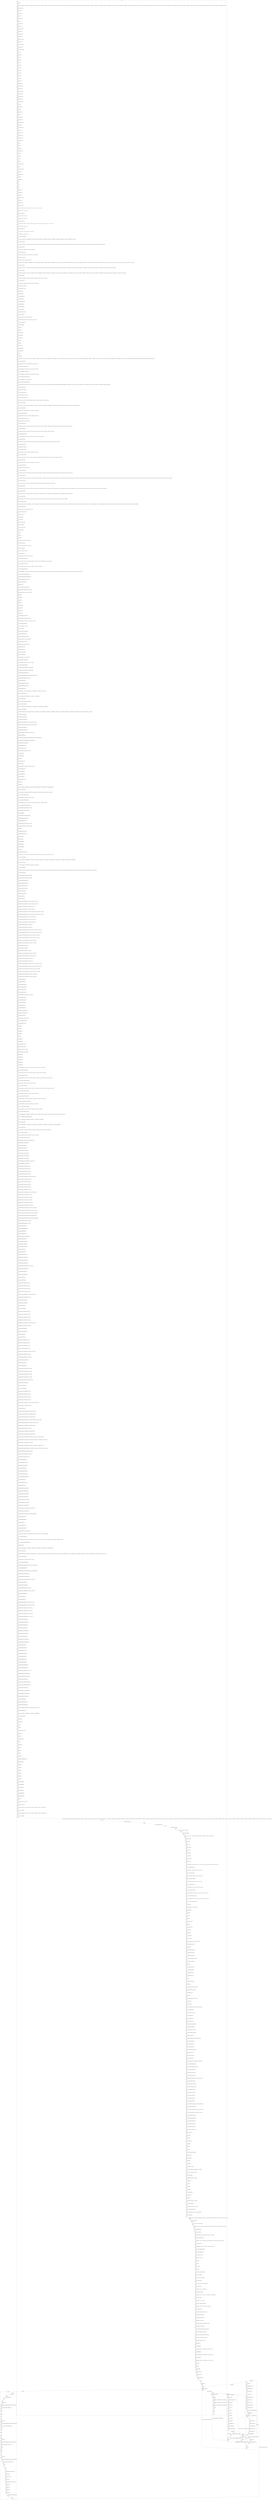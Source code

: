 digraph CFA {
387 [shape="circle" label="N387\n890"]
518 [shape="circle" label="N518\n889"]
519 [shape="circle" label="N519\n888"]
520 [shape="circle" label="N520\n887"]
521 [shape="circle" label="N521\n886"]
522 [shape="circle" label="N522\n885"]
523 [shape="circle" label="N523\n884"]
524 [shape="circle" label="N524\n883"]
525 [shape="circle" label="N525\n882"]
526 [shape="circle" label="N526\n881"]
527 [shape="circle" label="N527\n880"]
528 [shape="circle" label="N528\n879"]
529 [shape="circle" label="N529\n878"]
530 [shape="circle" label="N530\n877"]
531 [shape="circle" label="N531\n876"]
532 [shape="circle" label="N532\n875"]
533 [shape="circle" label="N533\n874"]
534 [shape="circle" label="N534\n873"]
535 [shape="circle" label="N535\n872"]
536 [shape="circle" label="N536\n871"]
537 [shape="circle" label="N537\n870"]
538 [shape="circle" label="N538\n869"]
539 [shape="circle" label="N539\n868"]
540 [shape="circle" label="N540\n867"]
541 [shape="circle" label="N541\n866"]
542 [shape="circle" label="N542\n865"]
543 [shape="circle" label="N543\n864"]
544 [shape="circle" label="N544\n863"]
545 [shape="circle" label="N545\n862"]
546 [shape="circle" label="N546\n861"]
547 [shape="circle" label="N547\n860"]
548 [shape="circle" label="N548\n859"]
549 [shape="circle" label="N549\n858"]
550 [shape="circle" label="N550\n857"]
551 [shape="circle" label="N551\n856"]
552 [shape="circle" label="N552\n855"]
553 [shape="circle" label="N553\n854"]
554 [shape="circle" label="N554\n853"]
555 [shape="circle" label="N555\n852"]
556 [shape="circle" label="N556\n851"]
557 [shape="circle" label="N557\n850"]
558 [shape="circle" label="N558\n849"]
559 [shape="circle" label="N559\n848"]
560 [shape="circle" label="N560\n847"]
561 [shape="circle" label="N561\n846"]
562 [shape="circle" label="N562\n845"]
563 [shape="circle" label="N563\n844"]
564 [shape="circle" label="N564\n843"]
565 [shape="circle" label="N565\n842"]
566 [shape="circle" label="N566\n841"]
567 [shape="circle" label="N567\n840"]
568 [shape="circle" label="N568\n839"]
569 [shape="circle" label="N569\n838"]
570 [shape="circle" label="N570\n837"]
571 [shape="circle" label="N571\n836"]
572 [shape="circle" label="N572\n835"]
573 [shape="circle" label="N573\n834"]
574 [shape="circle" label="N574\n833"]
575 [shape="circle" label="N575\n832"]
576 [shape="circle" label="N576\n831"]
577 [shape="circle" label="N577\n830"]
578 [shape="circle" label="N578\n829"]
579 [shape="circle" label="N579\n828"]
580 [shape="circle" label="N580\n827"]
581 [shape="circle" label="N581\n826"]
582 [shape="circle" label="N582\n825"]
583 [shape="circle" label="N583\n824"]
584 [shape="circle" label="N584\n823"]
585 [shape="circle" label="N585\n822"]
586 [shape="circle" label="N586\n821"]
587 [shape="circle" label="N587\n820"]
588 [shape="circle" label="N588\n819"]
589 [shape="circle" label="N589\n818"]
590 [shape="circle" label="N590\n817"]
591 [shape="circle" label="N591\n816"]
592 [shape="circle" label="N592\n815"]
593 [shape="circle" label="N593\n814"]
594 [shape="circle" label="N594\n813"]
595 [shape="circle" label="N595\n812"]
596 [shape="circle" label="N596\n811"]
597 [shape="circle" label="N597\n810"]
598 [shape="circle" label="N598\n809"]
599 [shape="circle" label="N599\n808"]
600 [shape="circle" label="N600\n807"]
601 [shape="circle" label="N601\n806"]
602 [shape="circle" label="N602\n805"]
603 [shape="circle" label="N603\n804"]
604 [shape="circle" label="N604\n803"]
605 [shape="circle" label="N605\n802"]
606 [shape="circle" label="N606\n801"]
607 [shape="circle" label="N607\n800"]
608 [shape="circle" label="N608\n799"]
609 [shape="circle" label="N609\n798"]
610 [shape="circle" label="N610\n797"]
611 [shape="circle" label="N611\n796"]
612 [shape="circle" label="N612\n795"]
613 [shape="circle" label="N613\n794"]
614 [shape="circle" label="N614\n793"]
615 [shape="circle" label="N615\n792"]
616 [shape="circle" label="N616\n791"]
617 [shape="circle" label="N617\n790"]
618 [shape="circle" label="N618\n789"]
619 [shape="circle" label="N619\n788"]
620 [shape="circle" label="N620\n787"]
621 [shape="circle" label="N621\n786"]
622 [shape="circle" label="N622\n785"]
623 [shape="circle" label="N623\n784"]
624 [shape="circle" label="N624\n783"]
625 [shape="circle" label="N625\n782"]
626 [shape="circle" label="N626\n781"]
627 [shape="circle" label="N627\n780"]
628 [shape="circle" label="N628\n779"]
629 [shape="circle" label="N629\n778"]
630 [shape="circle" label="N630\n777"]
631 [shape="circle" label="N631\n776"]
632 [shape="circle" label="N632\n775"]
633 [shape="circle" label="N633\n774"]
634 [shape="circle" label="N634\n773"]
635 [shape="circle" label="N635\n772"]
636 [shape="circle" label="N636\n771"]
637 [shape="circle" label="N637\n770"]
638 [shape="circle" label="N638\n769"]
639 [shape="circle" label="N639\n768"]
640 [shape="circle" label="N640\n767"]
641 [shape="circle" label="N641\n766"]
642 [shape="circle" label="N642\n765"]
643 [shape="circle" label="N643\n764"]
644 [shape="circle" label="N644\n763"]
645 [shape="circle" label="N645\n762"]
646 [shape="circle" label="N646\n761"]
647 [shape="circle" label="N647\n760"]
648 [shape="circle" label="N648\n759"]
649 [shape="circle" label="N649\n758"]
650 [shape="circle" label="N650\n757"]
651 [shape="circle" label="N651\n756"]
652 [shape="circle" label="N652\n755"]
653 [shape="circle" label="N653\n754"]
654 [shape="circle" label="N654\n753"]
655 [shape="circle" label="N655\n752"]
656 [shape="circle" label="N656\n751"]
657 [shape="circle" label="N657\n750"]
658 [shape="circle" label="N658\n749"]
659 [shape="circle" label="N659\n748"]
660 [shape="circle" label="N660\n747"]
661 [shape="circle" label="N661\n746"]
662 [shape="circle" label="N662\n745"]
663 [shape="circle" label="N663\n744"]
664 [shape="circle" label="N664\n743"]
665 [shape="circle" label="N665\n742"]
666 [shape="circle" label="N666\n741"]
667 [shape="circle" label="N667\n740"]
668 [shape="circle" label="N668\n739"]
669 [shape="circle" label="N669\n738"]
670 [shape="circle" label="N670\n737"]
671 [shape="circle" label="N671\n736"]
672 [shape="circle" label="N672\n735"]
673 [shape="circle" label="N673\n734"]
674 [shape="circle" label="N674\n733"]
675 [shape="circle" label="N675\n732"]
676 [shape="circle" label="N676\n731"]
677 [shape="circle" label="N677\n730"]
678 [shape="circle" label="N678\n729"]
679 [shape="circle" label="N679\n728"]
680 [shape="circle" label="N680\n727"]
681 [shape="circle" label="N681\n726"]
682 [shape="circle" label="N682\n725"]
683 [shape="circle" label="N683\n724"]
684 [shape="circle" label="N684\n723"]
685 [shape="circle" label="N685\n722"]
686 [shape="circle" label="N686\n721"]
687 [shape="circle" label="N687\n720"]
688 [shape="circle" label="N688\n719"]
689 [shape="circle" label="N689\n718"]
690 [shape="circle" label="N690\n717"]
691 [shape="circle" label="N691\n716"]
692 [shape="circle" label="N692\n715"]
693 [shape="circle" label="N693\n714"]
694 [shape="circle" label="N694\n713"]
695 [shape="circle" label="N695\n712"]
696 [shape="circle" label="N696\n711"]
697 [shape="circle" label="N697\n710"]
698 [shape="circle" label="N698\n709"]
699 [shape="circle" label="N699\n708"]
700 [shape="circle" label="N700\n707"]
701 [shape="circle" label="N701\n706"]
702 [shape="circle" label="N702\n705"]
703 [shape="circle" label="N703\n704"]
704 [shape="circle" label="N704\n703"]
705 [shape="circle" label="N705\n702"]
706 [shape="circle" label="N706\n701"]
707 [shape="circle" label="N707\n700"]
708 [shape="circle" label="N708\n699"]
709 [shape="circle" label="N709\n698"]
710 [shape="circle" label="N710\n697"]
711 [shape="circle" label="N711\n696"]
712 [shape="circle" label="N712\n695"]
713 [shape="circle" label="N713\n694"]
714 [shape="circle" label="N714\n693"]
715 [shape="circle" label="N715\n692"]
716 [shape="circle" label="N716\n691"]
717 [shape="circle" label="N717\n690"]
718 [shape="circle" label="N718\n689"]
719 [shape="circle" label="N719\n688"]
720 [shape="circle" label="N720\n687"]
721 [shape="circle" label="N721\n686"]
722 [shape="circle" label="N722\n685"]
723 [shape="circle" label="N723\n684"]
724 [shape="circle" label="N724\n683"]
725 [shape="circle" label="N725\n682"]
726 [shape="circle" label="N726\n681"]
727 [shape="circle" label="N727\n680"]
728 [shape="circle" label="N728\n679"]
729 [shape="circle" label="N729\n678"]
730 [shape="circle" label="N730\n677"]
731 [shape="circle" label="N731\n676"]
732 [shape="circle" label="N732\n675"]
733 [shape="circle" label="N733\n674"]
734 [shape="circle" label="N734\n673"]
735 [shape="circle" label="N735\n672"]
736 [shape="circle" label="N736\n671"]
737 [shape="circle" label="N737\n670"]
738 [shape="circle" label="N738\n669"]
739 [shape="circle" label="N739\n668"]
740 [shape="circle" label="N740\n667"]
741 [shape="circle" label="N741\n666"]
742 [shape="circle" label="N742\n665"]
743 [shape="circle" label="N743\n664"]
744 [shape="circle" label="N744\n663"]
745 [shape="circle" label="N745\n662"]
746 [shape="circle" label="N746\n661"]
747 [shape="circle" label="N747\n660"]
748 [shape="circle" label="N748\n659"]
749 [shape="circle" label="N749\n658"]
750 [shape="circle" label="N750\n657"]
751 [shape="circle" label="N751\n656"]
752 [shape="circle" label="N752\n655"]
753 [shape="circle" label="N753\n654"]
754 [shape="circle" label="N754\n653"]
755 [shape="circle" label="N755\n652"]
756 [shape="circle" label="N756\n651"]
757 [shape="circle" label="N757\n650"]
758 [shape="circle" label="N758\n649"]
759 [shape="circle" label="N759\n648"]
760 [shape="circle" label="N760\n647"]
761 [shape="circle" label="N761\n646"]
762 [shape="circle" label="N762\n645"]
763 [shape="circle" label="N763\n644"]
764 [shape="circle" label="N764\n643"]
765 [shape="circle" label="N765\n642"]
766 [shape="circle" label="N766\n641"]
767 [shape="circle" label="N767\n640"]
768 [shape="circle" label="N768\n639"]
769 [shape="circle" label="N769\n638"]
770 [shape="circle" label="N770\n637"]
771 [shape="circle" label="N771\n636"]
772 [shape="circle" label="N772\n635"]
773 [shape="circle" label="N773\n634"]
774 [shape="circle" label="N774\n633"]
775 [shape="circle" label="N775\n632"]
776 [shape="circle" label="N776\n631"]
777 [shape="circle" label="N777\n630"]
778 [shape="circle" label="N778\n629"]
779 [shape="circle" label="N779\n628"]
780 [shape="circle" label="N780\n627"]
781 [shape="circle" label="N781\n626"]
782 [shape="circle" label="N782\n625"]
783 [shape="circle" label="N783\n624"]
784 [shape="circle" label="N784\n623"]
785 [shape="circle" label="N785\n622"]
786 [shape="circle" label="N786\n621"]
787 [shape="circle" label="N787\n620"]
788 [shape="circle" label="N788\n619"]
789 [shape="circle" label="N789\n618"]
790 [shape="circle" label="N790\n617"]
791 [shape="circle" label="N791\n616"]
792 [shape="circle" label="N792\n615"]
793 [shape="circle" label="N793\n614"]
794 [shape="circle" label="N794\n613"]
795 [shape="circle" label="N795\n612"]
796 [shape="circle" label="N796\n611"]
797 [shape="circle" label="N797\n610"]
798 [shape="circle" label="N798\n609"]
799 [shape="circle" label="N799\n608"]
800 [shape="circle" label="N800\n607"]
801 [shape="circle" label="N801\n606"]
802 [shape="circle" label="N802\n605"]
803 [shape="circle" label="N803\n604"]
804 [shape="circle" label="N804\n603"]
805 [shape="circle" label="N805\n602"]
806 [shape="circle" label="N806\n601"]
807 [shape="circle" label="N807\n600"]
808 [shape="circle" label="N808\n599"]
809 [shape="circle" label="N809\n598"]
810 [shape="circle" label="N810\n597"]
811 [shape="circle" label="N811\n596"]
812 [shape="circle" label="N812\n595"]
813 [shape="circle" label="N813\n594"]
814 [shape="circle" label="N814\n593"]
815 [shape="circle" label="N815\n592"]
816 [shape="circle" label="N816\n591"]
817 [shape="circle" label="N817\n590"]
818 [shape="circle" label="N818\n589"]
819 [shape="circle" label="N819\n588"]
820 [shape="circle" label="N820\n587"]
821 [shape="circle" label="N821\n586"]
822 [shape="circle" label="N822\n585"]
823 [shape="circle" label="N823\n584"]
824 [shape="circle" label="N824\n583"]
825 [shape="circle" label="N825\n582"]
826 [shape="circle" label="N826\n581"]
827 [shape="circle" label="N827\n580"]
828 [shape="circle" label="N828\n579"]
829 [shape="circle" label="N829\n578"]
830 [shape="circle" label="N830\n577"]
831 [shape="circle" label="N831\n576"]
832 [shape="circle" label="N832\n575"]
833 [shape="circle" label="N833\n574"]
834 [shape="circle" label="N834\n573"]
835 [shape="circle" label="N835\n572"]
836 [shape="circle" label="N836\n571"]
837 [shape="circle" label="N837\n570"]
838 [shape="circle" label="N838\n569"]
839 [shape="circle" label="N839\n568"]
840 [shape="circle" label="N840\n567"]
841 [shape="circle" label="N841\n566"]
842 [shape="circle" label="N842\n565"]
843 [shape="circle" label="N843\n564"]
844 [shape="circle" label="N844\n563"]
845 [shape="circle" label="N845\n562"]
846 [shape="circle" label="N846\n561"]
847 [shape="circle" label="N847\n560"]
848 [shape="circle" label="N848\n559"]
849 [shape="circle" label="N849\n558"]
850 [shape="circle" label="N850\n557"]
851 [shape="circle" label="N851\n556"]
852 [shape="circle" label="N852\n555"]
853 [shape="circle" label="N853\n554"]
854 [shape="circle" label="N854\n553"]
855 [shape="circle" label="N855\n552"]
856 [shape="circle" label="N856\n551"]
857 [shape="circle" label="N857\n550"]
858 [shape="circle" label="N858\n549"]
859 [shape="circle" label="N859\n548"]
860 [shape="circle" label="N860\n547"]
861 [shape="circle" label="N861\n546"]
862 [shape="circle" label="N862\n545"]
863 [shape="circle" label="N863\n544"]
864 [shape="circle" label="N864\n543"]
865 [shape="circle" label="N865\n542"]
866 [shape="circle" label="N866\n541"]
867 [shape="circle" label="N867\n540"]
868 [shape="circle" label="N868\n539"]
869 [shape="circle" label="N869\n538"]
870 [shape="circle" label="N870\n537"]
871 [shape="circle" label="N871\n536"]
872 [shape="circle" label="N872\n535"]
873 [shape="circle" label="N873\n534"]
874 [shape="circle" label="N874\n533"]
875 [shape="circle" label="N875\n532"]
876 [shape="circle" label="N876\n531"]
877 [shape="circle" label="N877\n530"]
878 [shape="circle" label="N878\n529"]
879 [shape="circle" label="N879\n528"]
880 [shape="circle" label="N880\n527"]
881 [shape="circle" label="N881\n526"]
882 [shape="circle" label="N882\n525"]
883 [shape="circle" label="N883\n524"]
884 [shape="circle" label="N884\n523"]
885 [shape="circle" label="N885\n522"]
886 [shape="circle" label="N886\n521"]
887 [shape="circle" label="N887\n520"]
888 [shape="circle" label="N888\n519"]
889 [shape="circle" label="N889\n518"]
890 [shape="circle" label="N890\n517"]
891 [shape="circle" label="N891\n516"]
892 [shape="circle" label="N892\n515"]
893 [shape="circle" label="N893\n514"]
894 [shape="circle" label="N894\n513"]
895 [shape="circle" label="N895\n512"]
896 [shape="circle" label="N896\n511"]
897 [shape="circle" label="N897\n510"]
898 [shape="circle" label="N898\n509"]
899 [shape="circle" label="N899\n508"]
900 [shape="circle" label="N900\n507"]
901 [shape="circle" label="N901\n506"]
902 [shape="circle" label="N902\n505"]
903 [shape="circle" label="N903\n504"]
904 [shape="circle" label="N904\n503"]
905 [shape="circle" label="N905\n502"]
906 [shape="circle" label="N906\n501"]
907 [shape="circle" label="N907\n500"]
908 [shape="circle" label="N908\n499"]
909 [shape="circle" label="N909\n498"]
910 [shape="circle" label="N910\n497"]
911 [shape="circle" label="N911\n496"]
912 [shape="circle" label="N912\n495"]
913 [shape="circle" label="N913\n494"]
914 [shape="circle" label="N914\n493"]
915 [shape="circle" label="N915\n492"]
916 [shape="circle" label="N916\n491"]
917 [shape="circle" label="N917\n490"]
918 [shape="circle" label="N918\n489"]
919 [shape="circle" label="N919\n488"]
920 [shape="circle" label="N920\n487"]
921 [shape="circle" label="N921\n486"]
922 [shape="circle" label="N922\n485"]
923 [shape="circle" label="N923\n484"]
924 [shape="circle" label="N924\n483"]
925 [shape="circle" label="N925\n482"]
926 [shape="circle" label="N926\n481"]
927 [shape="circle" label="N927\n480"]
928 [shape="circle" label="N928\n479"]
929 [shape="circle" label="N929\n478"]
930 [shape="circle" label="N930\n477"]
931 [shape="circle" label="N931\n476"]
932 [shape="circle" label="N932\n475"]
933 [shape="circle" label="N933\n474"]
934 [shape="circle" label="N934\n473"]
935 [shape="circle" label="N935\n472"]
936 [shape="circle" label="N936\n471"]
937 [shape="circle" label="N937\n470"]
938 [shape="circle" label="N938\n469"]
939 [shape="circle" label="N939\n468"]
940 [shape="circle" label="N940\n467"]
941 [shape="circle" label="N941\n466"]
942 [shape="circle" label="N942\n465"]
943 [shape="circle" label="N943\n464"]
944 [shape="circle" label="N944\n463"]
945 [shape="circle" label="N945\n462"]
946 [shape="circle" label="N946\n461"]
947 [shape="circle" label="N947\n460"]
948 [shape="circle" label="N948\n459"]
949 [shape="circle" label="N949\n458"]
950 [shape="circle" label="N950\n457"]
951 [shape="circle" label="N951\n456"]
952 [shape="circle" label="N952\n455"]
953 [shape="circle" label="N953\n454"]
954 [shape="circle" label="N954\n453"]
955 [shape="circle" label="N955\n452"]
956 [shape="circle" label="N956\n451"]
957 [shape="circle" label="N957\n450"]
958 [shape="circle" label="N958\n449"]
959 [shape="circle" label="N959\n448"]
960 [shape="circle" label="N960\n447"]
961 [shape="circle" label="N961\n446"]
962 [shape="circle" label="N962\n445"]
963 [shape="circle" label="N963\n444"]
964 [shape="circle" label="N964\n443"]
965 [shape="circle" label="N965\n442"]
966 [shape="circle" label="N966\n441"]
967 [shape="circle" label="N967\n440"]
968 [shape="circle" label="N968\n439"]
969 [shape="circle" label="N969\n438"]
970 [shape="circle" label="N970\n437"]
971 [shape="circle" label="N971\n436"]
972 [shape="circle" label="N972\n435"]
973 [shape="circle" label="N973\n434"]
974 [shape="circle" label="N974\n433"]
975 [shape="circle" label="N975\n432"]
976 [shape="circle" label="N976\n431"]
977 [shape="circle" label="N977\n430"]
978 [shape="circle" label="N978\n429"]
979 [shape="circle" label="N979\n428"]
980 [shape="circle" label="N980\n427"]
981 [shape="circle" label="N981\n426"]
982 [shape="circle" label="N982\n425"]
983 [shape="circle" label="N983\n424"]
984 [shape="circle" label="N984\n423"]
985 [shape="circle" label="N985\n422"]
986 [shape="circle" label="N986\n421"]
987 [shape="circle" label="N987\n420"]
988 [shape="circle" label="N988\n419"]
989 [shape="circle" label="N989\n418"]
990 [shape="circle" label="N990\n417"]
991 [shape="circle" label="N991\n416"]
992 [shape="circle" label="N992\n415"]
993 [shape="circle" label="N993\n414"]
994 [shape="circle" label="N994\n413"]
995 [shape="circle" label="N995\n412"]
996 [shape="circle" label="N996\n411"]
997 [shape="circle" label="N997\n410"]
998 [shape="circle" label="N998\n409"]
999 [shape="circle" label="N999\n408"]
1000 [shape="circle" label="N1000\n407"]
1001 [shape="circle" label="N1001\n406"]
1002 [shape="circle" label="N1002\n405"]
1003 [shape="circle" label="N1003\n404"]
1004 [shape="circle" label="N1004\n403"]
1005 [shape="circle" label="N1005\n402"]
1006 [shape="circle" label="N1006\n401"]
1007 [shape="circle" label="N1007\n400"]
1008 [shape="circle" label="N1008\n399"]
1009 [shape="circle" label="N1009\n398"]
1010 [shape="circle" label="N1010\n397"]
1011 [shape="circle" label="N1011\n396"]
1012 [shape="circle" label="N1012\n395"]
1013 [shape="circle" label="N1013\n394"]
1014 [shape="circle" label="N1014\n393"]
1015 [shape="circle" label="N1015\n392"]
1016 [shape="circle" label="N1016\n391"]
1017 [shape="circle" label="N1017\n390"]
1018 [shape="circle" label="N1018\n389"]
1019 [shape="circle" label="N1019\n388"]
1020 [shape="circle" label="N1020\n387"]
1021 [shape="circle" label="N1021\n386"]
1022 [shape="circle" label="N1022\n385"]
1023 [shape="circle" label="N1023\n384"]
1024 [shape="circle" label="N1024\n383"]
1025 [shape="circle" label="N1025\n382"]
1026 [shape="circle" label="N1026\n381"]
1027 [shape="circle" label="N1027\n380"]
1028 [shape="circle" label="N1028\n379"]
1029 [shape="circle" label="N1029\n378"]
1030 [shape="circle" label="N1030\n377"]
1031 [shape="circle" label="N1031\n376"]
1032 [shape="circle" label="N1032\n375"]
1033 [shape="circle" label="N1033\n374"]
1034 [shape="circle" label="N1034\n373"]
1035 [shape="circle" label="N1035\n372"]
1036 [shape="circle" label="N1036\n371"]
1037 [shape="circle" label="N1037\n370"]
1038 [shape="circle" label="N1038\n369"]
1039 [shape="circle" label="N1039\n368"]
1040 [shape="circle" label="N1040\n367"]
1041 [shape="circle" label="N1041\n366"]
1042 [shape="circle" label="N1042\n365"]
1043 [shape="circle" label="N1043\n364"]
1044 [shape="circle" label="N1044\n363"]
1045 [shape="circle" label="N1045\n362"]
1046 [shape="circle" label="N1046\n361"]
1047 [shape="circle" label="N1047\n360"]
1048 [shape="circle" label="N1048\n359"]
1049 [shape="circle" label="N1049\n358"]
1050 [shape="circle" label="N1050\n357"]
1051 [shape="circle" label="N1051\n356"]
1052 [shape="circle" label="N1052\n355"]
1053 [shape="circle" label="N1053\n354"]
1054 [shape="circle" label="N1054\n353"]
1055 [shape="circle" label="N1055\n352"]
1056 [shape="circle" label="N1056\n351"]
1057 [shape="circle" label="N1057\n350"]
1058 [shape="circle" label="N1058\n349"]
1059 [shape="circle" label="N1059\n348"]
1060 [shape="circle" label="N1060\n347"]
1061 [shape="circle" label="N1061\n346"]
1062 [shape="circle" label="N1062\n345"]
1063 [shape="circle" label="N1063\n344"]
1064 [shape="circle" label="N1064\n343"]
1065 [shape="circle" label="N1065\n342"]
1066 [shape="circle" label="N1066\n341"]
1067 [shape="circle" label="N1067\n340"]
1068 [shape="circle" label="N1068\n339"]
1069 [shape="circle" label="N1069\n338"]
1070 [shape="circle" label="N1070\n337"]
1071 [shape="circle" label="N1071\n336"]
1072 [shape="circle" label="N1072\n335"]
1073 [shape="circle" label="N1073\n334"]
1074 [shape="circle" label="N1074\n333"]
1075 [shape="circle" label="N1075\n332"]
1076 [shape="circle" label="N1076\n331"]
1077 [shape="circle" label="N1077\n330"]
1078 [shape="circle" label="N1078\n329"]
1079 [shape="circle" label="N1079\n328"]
1080 [shape="circle" label="N1080\n327"]
1081 [shape="circle" label="N1081\n326"]
1082 [shape="circle" label="N1082\n325"]
1083 [shape="circle" label="N1083\n324"]
1084 [shape="circle" label="N1084\n323"]
1085 [shape="circle" label="N1085\n322"]
1086 [shape="circle" label="N1086\n321"]
1087 [shape="circle" label="N1087\n320"]
1088 [shape="circle" label="N1088\n319"]
1089 [shape="circle" label="N1089\n318"]
1090 [shape="circle" label="N1090\n317"]
1091 [shape="circle" label="N1091\n316"]
1092 [shape="circle" label="N1092\n315"]
1093 [shape="circle" label="N1093\n314"]
1094 [shape="circle" label="N1094\n313"]
1095 [shape="circle" label="N1095\n312"]
1096 [shape="circle" label="N1096\n311"]
1097 [shape="circle" label="N1097\n310"]
1098 [shape="circle" label="N1098\n309"]
1099 [shape="circle" label="N1099\n308"]
1100 [shape="circle" label="N1100\n307"]
1101 [shape="circle" label="N1101\n306"]
1102 [shape="circle" label="N1102\n305"]
1103 [shape="circle" label="N1103\n304"]
1104 [shape="circle" label="N1104\n303"]
1105 [shape="circle" label="N1105\n302"]
1106 [shape="circle" label="N1106\n301"]
1107 [shape="circle" label="N1107\n300"]
1108 [shape="circle" label="N1108\n299"]
1109 [shape="circle" label="N1109\n298"]
1110 [shape="circle" label="N1110\n297"]
1111 [shape="circle" label="N1111\n296"]
1112 [shape="circle" label="N1112\n295"]
1113 [shape="circle" label="N1113\n294"]
1114 [shape="circle" label="N1114\n293"]
1115 [shape="circle" label="N1115\n292"]
1116 [shape="circle" label="N1116\n291"]
1117 [shape="circle" label="N1117\n290"]
1118 [shape="circle" label="N1118\n289"]
1119 [shape="circle" label="N1119\n288"]
1120 [shape="circle" label="N1120\n287"]
1121 [shape="circle" label="N1121\n286"]
1122 [shape="circle" label="N1122\n285"]
1123 [shape="circle" label="N1123\n284"]
1124 [shape="circle" label="N1124\n283"]
1125 [shape="circle" label="N1125\n282"]
1126 [shape="circle" label="N1126\n281"]
1127 [shape="circle" label="N1127\n280"]
1128 [shape="circle" label="N1128\n279"]
1129 [shape="circle" label="N1129\n278"]
1130 [shape="circle" label="N1130\n277"]
1131 [shape="circle" label="N1131\n276"]
1132 [shape="circle" label="N1132\n275"]
1133 [shape="circle" label="N1133\n274"]
1134 [shape="circle" label="N1134\n273"]
1135 [shape="circle" label="N1135\n272"]
1136 [shape="circle" label="N1136\n271"]
1137 [shape="circle" label="N1137\n270"]
1138 [shape="circle" label="N1138\n269"]
1139 [shape="circle" label="N1139\n268"]
1140 [shape="circle" label="N1140\n267"]
1141 [shape="circle" label="N1141\n266"]
1142 [shape="circle" label="N1142\n265"]
1143 [shape="circle" label="N1143\n264"]
1144 [shape="circle" label="N1144\n263"]
1145 [shape="circle" label="N1145\n262"]
1146 [shape="circle" label="N1146\n261"]
1147 [shape="circle" label="N1147\n260"]
1148 [shape="circle" label="N1148\n259"]
1149 [shape="circle" label="N1149\n258"]
1150 [shape="circle" label="N1150\n257"]
1151 [shape="circle" label="N1151\n256"]
1152 [shape="circle" label="N1152\n255"]
1153 [shape="circle" label="N1153\n254"]
1154 [shape="circle" label="N1154\n253"]
1155 [shape="circle" label="N1155\n252"]
1156 [shape="circle" label="N1156\n251"]
1157 [shape="circle" label="N1157\n250"]
1158 [shape="circle" label="N1158\n249"]
1159 [shape="circle" label="N1159\n248"]
1160 [shape="circle" label="N1160\n247"]
1161 [shape="circle" label="N1161\n246"]
1162 [shape="circle" label="N1162\n245"]
1163 [shape="circle" label="N1163\n244"]
1164 [shape="circle" label="N1164\n243"]
1165 [shape="circle" label="N1165\n242"]
1166 [shape="circle" label="N1166\n241"]
1167 [shape="circle" label="N1167\n240"]
1168 [shape="circle" label="N1168\n239"]
1169 [shape="circle" label="N1169\n238"]
1170 [shape="circle" label="N1170\n237"]
1171 [shape="circle" label="N1171\n236"]
1172 [shape="circle" label="N1172\n235"]
1173 [shape="circle" label="N1173\n234"]
1174 [shape="circle" label="N1174\n233"]
1175 [shape="circle" label="N1175\n232"]
1176 [shape="circle" label="N1176\n231"]
1177 [shape="circle" label="N1177\n230"]
1178 [shape="circle" label="N1178\n229"]
1179 [shape="circle" label="N1179\n228"]
1180 [shape="circle" label="N1180\n227"]
1181 [shape="circle" label="N1181\n226"]
1182 [shape="circle" label="N1182\n225"]
1183 [shape="circle" label="N1183\n224"]
1184 [shape="circle" label="N1184\n223"]
1185 [shape="circle" label="N1185\n222"]
1186 [shape="circle" label="N1186\n221"]
1187 [shape="circle" label="N1187\n220"]
1188 [shape="circle" label="N1188\n219"]
1189 [shape="circle" label="N1189\n218"]
1190 [shape="circle" label="N1190\n217"]
1191 [shape="circle" label="N1191\n216"]
1192 [shape="circle" label="N1192\n215"]
1193 [shape="circle" label="N1193\n214"]
1194 [shape="circle" label="N1194\n213"]
1195 [shape="circle" label="N1195\n212"]
1196 [shape="circle" label="N1196\n211"]
1197 [shape="circle" label="N1197\n210"]
1198 [shape="circle" label="N1198\n209"]
1199 [shape="circle" label="N1199\n208"]
1200 [shape="circle" label="N1200\n207"]
1201 [shape="circle" label="N1201\n206"]
1202 [shape="circle" label="N1202\n205"]
1203 [shape="circle" label="N1203\n204"]
1204 [shape="circle" label="N1204\n203"]
1205 [shape="circle" label="N1205\n202"]
1206 [shape="circle" label="N1206\n201"]
1207 [shape="circle" label="N1207\n200"]
1208 [shape="circle" label="N1208\n199"]
1209 [shape="circle" label="N1209\n198"]
1210 [shape="circle" label="N1210\n197"]
1211 [shape="circle" label="N1211\n196"]
1212 [shape="circle" label="N1212\n195"]
1213 [shape="circle" label="N1213\n194"]
1214 [shape="circle" label="N1214\n193"]
1215 [shape="circle" label="N1215\n192"]
1216 [shape="circle" label="N1216\n191"]
1217 [shape="circle" label="N1217\n190"]
1218 [shape="circle" label="N1218\n189"]
1219 [shape="circle" label="N1219\n188"]
1220 [shape="circle" label="N1220\n187"]
1221 [shape="circle" label="N1221\n186"]
1222 [shape="circle" label="N1222\n185"]
1223 [shape="circle" label="N1223\n184"]
1224 [shape="circle" label="N1224\n183"]
1225 [shape="circle" label="N1225\n182"]
1226 [shape="circle" label="N1226\n181"]
1227 [shape="circle" label="N1227\n180"]
1228 [shape="circle" label="N1228\n179"]
1229 [shape="circle" label="N1229\n178"]
1230 [shape="circle" label="N1230\n177"]
1231 [shape="circle" label="N1231\n176"]
1232 [shape="circle" label="N1232\n175"]
1233 [shape="circle" label="N1233\n174"]
1234 [shape="circle" label="N1234\n173"]
1235 [shape="circle" label="N1235\n172"]
1236 [shape="circle" label="N1236\n171"]
1237 [shape="circle" label="N1237\n170"]
1238 [shape="circle" label="N1238\n169"]
1239 [shape="circle" label="N1239\n168"]
1240 [shape="circle" label="N1240\n167"]
1241 [shape="circle" label="N1241\n166"]
1242 [shape="circle" label="N1242\n165"]
1243 [shape="circle" label="N1243\n164"]
1244 [shape="circle" label="N1244\n163"]
1245 [shape="circle" label="N1245\n162"]
1246 [shape="circle" label="N1246\n161"]
1247 [shape="circle" label="N1247\n160"]
1248 [shape="circle" label="N1248\n159"]
1249 [shape="circle" label="N1249\n158"]
1250 [shape="circle" label="N1250\n157"]
1251 [shape="circle" label="N1251\n156"]
1252 [shape="circle" label="N1252\n155"]
1253 [shape="circle" label="N1253\n154"]
1254 [shape="circle" label="N1254\n153"]
1255 [shape="circle" label="N1255\n152"]
1256 [shape="circle" label="N1256\n151"]
1257 [shape="circle" label="N1257\n150"]
1258 [shape="circle" label="N1258\n149"]
1259 [shape="circle" label="N1259\n148"]
1260 [shape="circle" label="N1260\n147"]
1261 [shape="circle" label="N1261\n146"]
1262 [shape="circle" label="N1262\n145"]
1263 [shape="circle" label="N1263\n144"]
1264 [shape="circle" label="N1264\n143"]
1265 [shape="circle" label="N1265\n142"]
1266 [shape="circle" label="N1266\n141"]
1267 [shape="circle" label="N1267\n140"]
1268 [shape="circle" label="N1268\n139"]
1269 [shape="circle" label="N1269\n138"]
1270 [shape="circle" label="N1270\n137"]
1271 [shape="circle" label="N1271\n136"]
1272 [shape="circle" label="N1272\n135"]
1273 [shape="circle" label="N1273\n134"]
1274 [shape="circle" label="N1274\n133"]
1275 [shape="circle" label="N1275\n132"]
1276 [shape="circle" label="N1276\n131"]
1277 [shape="circle" label="N1277\n130"]
1278 [shape="circle" label="N1278\n129"]
1279 [shape="circle" label="N1279\n128"]
1280 [shape="circle" label="N1280\n127"]
1281 [shape="circle" label="N1281\n126"]
1282 [shape="circle" label="N1282\n125"]
1283 [shape="circle" label="N1283\n124"]
1284 [shape="circle" label="N1284\n123"]
1285 [shape="circle" label="N1285\n122"]
1286 [shape="circle" label="N1286\n121"]
1287 [shape="circle" label="N1287\n120"]
1288 [shape="circle" label="N1288\n119"]
1289 [shape="circle" label="N1289\n118"]
1290 [shape="circle" label="N1290\n117"]
1291 [shape="circle" label="N1291\n116"]
1292 [shape="circle" label="N1292\n115"]
1293 [shape="circle" label="N1293\n114"]
1294 [shape="circle" label="N1294\n113"]
1295 [shape="circle" label="N1295\n112"]
1296 [shape="circle" label="N1296\n111"]
1297 [shape="circle" label="N1297\n110"]
1298 [shape="circle" label="N1298\n109"]
1299 [shape="circle" label="N1299\n108"]
1300 [shape="circle" label="N1300\n107"]
1301 [shape="circle" label="N1301\n106"]
1302 [shape="circle" label="N1302\n105"]
1303 [shape="circle" label="N1303\n104"]
1304 [shape="circle" label="N1304\n103"]
1305 [shape="circle" label="N1305\n102"]
1306 [shape="circle" label="N1306\n101"]
1307 [shape="circle" label="N1307\n100"]
1308 [shape="circle" label="N1308\n99"]
1309 [shape="circle" label="N1309\n98"]
1310 [shape="circle" label="N1310\n97"]
1311 [shape="circle" label="N1311\n96"]
1312 [shape="circle" label="N1312\n95"]
1313 [shape="circle" label="N1313\n94"]
1314 [shape="circle" label="N1314\n93"]
1315 [shape="circle" label="N1315\n92"]
1316 [shape="circle" label="N1316\n91"]
1317 [shape="circle" label="N1317\n90"]
1318 [shape="circle" label="N1318\n89"]
1319 [shape="circle" label="N1319\n88"]
1320 [shape="circle" label="N1320\n87"]
1321 [shape="circle" label="N1321\n86"]
1322 [shape="circle" label="N1322\n85"]
1323 [shape="circle" label="N1323\n84"]
1324 [shape="circle" label="N1324\n83"]
1325 [shape="circle" label="N1325\n82"]
1326 [shape="circle" label="N1326\n81"]
1327 [shape="circle" label="N1327\n80"]
1328 [shape="circle" label="N1328\n79"]
1329 [shape="circle" label="N1329\n78"]
1330 [shape="circle" label="N1330\n77"]
1331 [shape="circle" label="N1331\n76"]
1332 [shape="circle" label="N1332\n75"]
1333 [shape="circle" label="N1333\n74"]
1334 [shape="circle" label="N1334\n73"]
1335 [shape="circle" label="N1335\n72"]
1336 [shape="circle" label="N1336\n71"]
1337 [shape="circle" label="N1337\n70"]
1338 [shape="circle" label="N1338\n69"]
1339 [shape="circle" label="N1339\n68"]
1340 [shape="circle" label="N1340\n67"]
1341 [shape="circle" label="N1341\n66"]
1342 [shape="circle" label="N1342\n65"]
1343 [shape="circle" label="N1343\n64"]
1344 [shape="circle" label="N1344\n63"]
1345 [shape="circle" label="N1345\n62"]
1346 [shape="circle" label="N1346\n61"]
1347 [shape="circle" label="N1347\n60"]
1348 [shape="circle" label="N1348\n59"]
1349 [shape="circle" label="N1349\n58"]
1350 [shape="circle" label="N1350\n57"]
1351 [shape="circle" label="N1351\n56"]
1352 [shape="circle" label="N1352\n55"]
1353 [shape="circle" label="N1353\n54"]
1354 [shape="circle" label="N1354\n53"]
1355 [shape="circle" label="N1355\n52"]
1356 [shape="circle" label="N1356\n51"]
1357 [shape="circle" label="N1357\n50"]
1358 [shape="circle" label="N1358\n49"]
1359 [shape="circle" label="N1359\n48"]
1360 [shape="circle" label="N1360\n47"]
1361 [shape="circle" label="N1361\n46"]
1362 [shape="circle" label="N1362\n45"]
1363 [shape="circle" label="N1363\n44"]
1364 [shape="circle" label="N1364\n43"]
1365 [shape="circle" label="N1365\n42"]
1366 [shape="circle" label="N1366\n41"]
1367 [shape="circle" label="N1367\n40"]
1368 [shape="circle" label="N1368\n39"]
1369 [shape="circle" label="N1369\n38"]
1370 [shape="circle" label="N1370\n37"]
1371 [shape="circle" label="N1371\n36"]
1372 [shape="circle" label="N1372\n35"]
1373 [shape="circle" label="N1373\n34"]
1374 [shape="circle" label="N1374\n33"]
1375 [shape="circle" label="N1375\n32"]
1376 [shape="circle" label="N1376\n31"]
1377 [shape="circle" label="N1377\n30"]
1378 [shape="circle" label="N1378\n29"]
1379 [shape="circle" label="N1379\n28"]
1380 [shape="circle" label="N1380\n27"]
1381 [shape="circle" label="N1381\n26"]
1382 [shape="circle" label="N1382\n25"]
1383 [shape="circle" label="N1383\n24"]
1384 [shape="circle" label="N1384\n23"]
1385 [shape="circle" label="N1385\n22"]
1386 [shape="circle" label="N1386\n21"]
1387 [shape="circle" label="N1387\n20"]
1388 [shape="circle" label="N1388\n19"]
1389 [shape="circle" label="N1389\n18"]
1390 [shape="circle" label="N1390\n17"]
1391 [shape="circle" label="N1391\n16"]
1392 [shape="circle" label="N1392\n15"]
1393 [shape="circle" label="N1393\n14"]
1394 [shape="circle" label="N1394\n13"]
1395 [shape="circle" label="N1395\n12"]
388 [shape="circle" label="N388\n11"]
389 [shape="circle" label="N389\n10"]
402 [shape="circle" label="N402\n25"]
403 [shape="circle" label="N403\n24"]
404 [shape="circle" label="N404\n23"]
405 [shape="circle" label="N405\n22"]
406 [shape="circle" label="N406\n21"]
407 [shape="circle" label="N407\n20"]
408 [shape="circle" label="N408\n19"]
409 [shape="circle" label="N409\n18"]
410 [shape="circle" label="N410\n17"]
411 [shape="circle" label="N411\n16"]
414 [shape="circle" label="N414\n15"]
415 [shape="diamond" label="N415\n14"]
412 [shape="circle" label="N412\n11"]
417 [shape="circle" label="N417\n10"]
418 [shape="circle" label="N418\n9"]
419 [shape="circle" label="N419\n8"]
420 [shape="circle" label="N420\n7"]
421 [shape="circle" label="N421\n6"]
424 [shape="circle" label="N424\n5"]
425 [shape="diamond" label="N425\n4"]
422 [shape="circle" label="N422\n1"]
401 [shape="circle" label="N401\n0"]
390 [shape="circle" label="N390\n9"]
446 [shape="circle" label="N446\n41"]
447 [shape="circle" label="N447\n40"]
448 [shape="circle" label="N448\n39"]
450 [shape="circle" label="N450\n38"]
452 [shape="circle" label="N452\n37"]
453 [shape="circle" label="N453\n36"]
454 [shape="circle" label="N454\n35"]
455 [shape="circle" label="N455\n34"]
449 [shape="doubleoctagon" label="N449\n33"]
451 [shape="circle" label="N451\n32"]
457 [shape="circle" label="N457\n31"]
459 [shape="circle" label="N459\n30"]
460 [shape="circle" label="N460\n29"]
461 [shape="circle" label="N461\n28"]
462 [shape="circle" label="N462\n27"]
456 [shape="doubleoctagon" label="N456\n26"]
458 [shape="circle" label="N458\n25"]
464 [shape="circle" label="N464\n24"]
466 [shape="circle" label="N466\n23"]
467 [shape="circle" label="N467\n22"]
468 [shape="circle" label="N468\n21"]
469 [shape="circle" label="N469\n20"]
463 [shape="doubleoctagon" label="N463\n19"]
465 [shape="circle" label="N465\n18"]
471 [shape="circle" label="N471\n17"]
473 [shape="circle" label="N473\n16"]
474 [shape="circle" label="N474\n15"]
475 [shape="circle" label="N475\n14"]
476 [shape="circle" label="N476\n13"]
470 [shape="doubleoctagon" label="N470\n12"]
472 [shape="circle" label="N472\n11"]
477 [shape="circle" label="N477\n10"]
478 [shape="circle" label="N478\n9"]
479 [shape="circle" label="N479\n8"]
480 [shape="circle" label="N480\n7"]
481 [shape="circle" label="N481\n6"]
482 [shape="circle" label="N482\n5"]
483 [shape="circle" label="N483\n4"]
484 [shape="circle" label="N484\n3"]
485 [shape="circle" label="N485\n2"]
486 [shape="circle" label="N486\n1"]
445 [shape="circle" label="N445\n0"]
391 [shape="circle" label="N391\n8"]
428 [shape="circle" label="N428\n17"]
429 [shape="circle" label="N429\n16"]
430 [shape="circle" label="N430\n15"]
431 [shape="circle" label="N431\n14"]
432 [shape="circle" label="N432\n13"]
433 [shape="circle" label="N433\n12"]
434 [shape="circle" label="N434\n11"]
435 [shape="circle" label="N435\n10"]
436 [shape="circle" label="N436\n9"]
437 [shape="circle" label="N437\n8"]
438 [shape="circle" label="N438\n7"]
439 [shape="circle" label="N439\n6"]
442 [shape="circle" label="N442\n5"]
443 [shape="diamond" label="N443\n4"]
440 [shape="circle" label="N440\n1"]
427 [shape="circle" label="N427\n0"]
392 [shape="circle" label="N392\n7"]
393 [shape="circle" label="N393\n6"]
394 [shape="circle" label="N394\n5"]
395 [shape="circle" label="N395\n4"]
396 [shape="circle" label="N396\n3"]
397 [shape="circle" label="N397\n2"]
398 [shape="doublecircle" label="N398\n1"]
399 [shape="circle" label="N399\n0"]
441 [shape="circle" label="N441\n3"]
516 [shape="circle" label="N516\n2"]
517 [shape="circle" label="N517\n1"]
515 [shape="circle" label="N515\n0"]
416 [shape="circle" label="N416\n12"]
426 [shape="circle" label="N426\n2"]
444 [shape="circle" label="N444\n2"]
423 [shape="circle" label="N423\n3"]
413 [shape="circle" label="N413\n13"]
node [shape="circle"]
subgraph cluster_Error_Handler {
label="Error_Handler()"
516 -> 517 [label="Function start dummy edge"]
517 -> 515 [label="default return"]}
subgraph cluster_HAL_TIM_PeriodElapsedCallback {
label="HAL_TIM_PeriodElapsedCallback()"
}
subgraph cluster_ITM_CheckChar {
label="ITM_CheckChar()"
}
subgraph cluster_ITM_ReceiveChar {
label="ITM_ReceiveChar()"
}
subgraph cluster_ITM_SendChar {
label="ITM_SendChar()"
}
subgraph cluster_MX_GPIO_Init {
label="MX_GPIO_Init()"
446 -> 447 [label="Function start dummy edge"]
447 -> 448 [label="GPIO_InitTypeDef GPIO_InitStruct = { 0 };"]
448 -> 450 [label="do"]
450 -> 452 [label="volatile uint32_t tmpreg;"]
452 -> 453 [label="((RCC_TypeDef *)1073876992UL)->AHBENR = (((RCC_TypeDef *)1073876992UL)->AHBENR) | 524288UL;"]
453 -> 454 [label="tmpreg = (((RCC_TypeDef *)1073876992UL)->AHBENR) & 524288UL;"]
454 -> 455 [label="tmpreg;"]
455 -> 449 [label=""]
449 -> 451 [label=""]
451 -> 457 [label="do"]
457 -> 459 [label="volatile uint32_t tmpreg__1;"]
459 -> 460 [label="((RCC_TypeDef *)1073876992UL)->AHBENR = (((RCC_TypeDef *)1073876992UL)->AHBENR) | 4194304UL;"]
460 -> 461 [label="tmpreg__1 = (((RCC_TypeDef *)1073876992UL)->AHBENR) & 4194304UL;"]
461 -> 462 [label="tmpreg__1;"]
462 -> 456 [label=""]
456 -> 458 [label=""]
458 -> 464 [label="do"]
464 -> 466 [label="volatile uint32_t tmpreg__2;"]
466 -> 467 [label="((RCC_TypeDef *)1073876992UL)->AHBENR = (((RCC_TypeDef *)1073876992UL)->AHBENR) | 131072UL;"]
467 -> 468 [label="tmpreg__2 = (((RCC_TypeDef *)1073876992UL)->AHBENR) & 131072UL;"]
468 -> 469 [label="tmpreg__2;"]
469 -> 463 [label=""]
463 -> 465 [label=""]
465 -> 471 [label="do"]
471 -> 473 [label="volatile uint32_t tmpreg__3;"]
473 -> 474 [label="((RCC_TypeDef *)1073876992UL)->AHBENR = (((RCC_TypeDef *)1073876992UL)->AHBENR) | 262144UL;"]
474 -> 475 [label="tmpreg__3 = (((RCC_TypeDef *)1073876992UL)->AHBENR) & 262144UL;"]
475 -> 476 [label="tmpreg__3;"]
476 -> 470 [label=""]
470 -> 472 [label=""]
472 -> 477 [label="HAL_GPIO_WritePin((GPIO_TypeDef *)1207960576UL, 8192U, 0);"]
477 -> 478 [label="GPIO_InitStruct.Pin = 8192U;"]
478 -> 479 [label="GPIO_InitStruct.Mode = 270598144U;"]
479 -> 480 [label="GPIO_InitStruct.Pull = 0U;"]
480 -> 481 [label="HAL_GPIO_Init((GPIO_TypeDef *)1207961600UL, &GPIO_InitStruct);"]
481 -> 482 [label="GPIO_InitStruct.Pin = 8192U;"]
482 -> 483 [label="GPIO_InitStruct.Mode = 1U;"]
483 -> 484 [label="GPIO_InitStruct.Pull = 0U;"]
484 -> 485 [label="GPIO_InitStruct.Speed = 0U;"]
485 -> 486 [label="HAL_GPIO_Init((GPIO_TypeDef *)1207960576UL, &GPIO_InitStruct);"]
486 -> 445 [label="default return"]}
subgraph cluster_MX_USART2_UART_Init {
label="MX_USART2_UART_Init()"
428 -> 429 [label="Function start dummy edge"]
429 -> 430 [label="huart2.Instance = (USART_TypeDef *)1073759232UL;"]
430 -> 431 [label="huart2.Init.BaudRate = 38400;"]
431 -> 432 [label="huart2.Init.WordLength = 0U;"]
432 -> 433 [label="huart2.Init.StopBits = 0U;"]
433 -> 434 [label="huart2.Init.Parity = 0U;"]
434 -> 435 [label="huart2.Init.Mode = 12UL;"]
435 -> 436 [label="huart2.Init.HwFlowCtl = 0U;"]
436 -> 437 [label="huart2.Init.OverSampling = 0U;"]
437 -> 438 [label="huart2.Init.OneBitSampling = 0U;"]
438 -> 439 [label="huart2.AdvancedInit.AdvFeatureInit = 0U;"]
439 -> 442 [label="HAL_StatusTypeDef __CPAchecker_TMP_0;"]
442 -> 443 [label="__CPAchecker_TMP_0 = HAL_UART_Init(&huart2);"]
443 -> 441 [label="[__CPAchecker_TMP_0 != 0]"]
443 -> 440 [label="[!(__CPAchecker_TMP_0 != 0)]"]
440 -> 427 [label="default return"]
441 -> 444 [label="Error_Handler();" style="dotted" arrowhead="empty"]
441 -> 444 [label="Error_Handler();"]
444 -> 440 [label=""]}
subgraph cluster_NVIC_DecodePriority {
label="NVIC_DecodePriority()"
}
subgraph cluster_NVIC_EncodePriority {
label="NVIC_EncodePriority()"
}
subgraph cluster_SCB_GetFPUType {
label="SCB_GetFPUType()"
}
subgraph cluster_StartComUSBTask {
label="StartComUSBTask()"
}
subgraph cluster_StartDefaultTask {
label="StartDefaultTask()"
}
subgraph cluster_StartTask02 {
label="StartTask02()"
}
subgraph cluster_SysTick_Config {
label="SysTick_Config()"
}
subgraph cluster_SystemClock_Config {
label="SystemClock_Config()"
402 -> 403 [label="Function start dummy edge"]
403 -> 404 [label="RCC_OscInitTypeDef RCC_OscInitStruct = { 0 };"]
404 -> 405 [label="RCC_ClkInitTypeDef RCC_ClkInitStruct = { 0 };"]
405 -> 406 [label="RCC_OscInitStruct.OscillatorType = 2U;"]
406 -> 407 [label="RCC_OscInitStruct.HSIState = 1UL;"]
407 -> 408 [label="RCC_OscInitStruct.HSICalibrationValue = 16U;"]
408 -> 409 [label="RCC_OscInitStruct.PLL.PLLState = 2U;"]
409 -> 410 [label="RCC_OscInitStruct.PLL.PLLSource = 0U;"]
410 -> 411 [label="RCC_OscInitStruct.PLL.PLLMUL = 3670016U;"]
411 -> 414 [label="HAL_StatusTypeDef __CPAchecker_TMP_0;"]
414 -> 415 [label="__CPAchecker_TMP_0 = HAL_RCC_OscConfig(&RCC_OscInitStruct);"]
415 -> 413 [label="[__CPAchecker_TMP_0 != 0]"]
415 -> 412 [label="[!(__CPAchecker_TMP_0 != 0)]"]
412 -> 417 [label="RCC_ClkInitStruct.ClockType = 15U;"]
417 -> 418 [label="RCC_ClkInitStruct.SYSCLKSource = 2U;"]
418 -> 419 [label="RCC_ClkInitStruct.AHBCLKDivider = 0U;"]
419 -> 420 [label="RCC_ClkInitStruct.APB1CLKDivider = 1024U;"]
420 -> 421 [label="RCC_ClkInitStruct.APB2CLKDivider = 0U;"]
421 -> 424 [label="HAL_StatusTypeDef __CPAchecker_TMP_1;"]
424 -> 425 [label="__CPAchecker_TMP_1 = HAL_RCC_ClockConfig(&RCC_ClkInitStruct, 2UL);"]
425 -> 423 [label="[__CPAchecker_TMP_1 != 0]"]
425 -> 422 [label="[!(__CPAchecker_TMP_1 != 0)]"]
422 -> 401 [label="default return"]
416 -> 412 [label=""]
426 -> 422 [label=""]
423 -> 426 [label="Error_Handler();" style="dotted" arrowhead="empty"]
423 -> 426 [label="Error_Handler();"]
413 -> 416 [label="Error_Handler();" style="dotted" arrowhead="empty"]
413 -> 416 [label="Error_Handler();"]}
subgraph cluster___DMB {
label="__DMB()"
}
subgraph cluster___DSB {
label="__DSB()"
}
subgraph cluster___ISB {
label="__ISB()"
}
subgraph cluster___NVIC_ClearPendingIRQ {
label="__NVIC_ClearPendingIRQ()"
}
subgraph cluster___NVIC_DisableIRQ {
label="__NVIC_DisableIRQ()"
}
subgraph cluster___NVIC_EnableIRQ {
label="__NVIC_EnableIRQ()"
}
subgraph cluster___NVIC_GetActive {
label="__NVIC_GetActive()"
}
subgraph cluster___NVIC_GetEnableIRQ {
label="__NVIC_GetEnableIRQ()"
}
subgraph cluster___NVIC_GetPendingIRQ {
label="__NVIC_GetPendingIRQ()"
}
subgraph cluster___NVIC_GetPriority {
label="__NVIC_GetPriority()"
}
subgraph cluster___NVIC_GetPriorityGrouping {
label="__NVIC_GetPriorityGrouping()"
}
subgraph cluster___NVIC_GetVector {
label="__NVIC_GetVector()"
}
subgraph cluster___NVIC_SetPendingIRQ {
label="__NVIC_SetPendingIRQ()"
}
subgraph cluster___NVIC_SetPriority {
label="__NVIC_SetPriority()"
}
subgraph cluster___NVIC_SetPriorityGrouping {
label="__NVIC_SetPriorityGrouping()"
}
subgraph cluster___NVIC_SetVector {
label="__NVIC_SetVector()"
}
subgraph cluster___NVIC_SystemReset {
label="__NVIC_SystemReset()"
}
subgraph cluster___RBIT {
label="__RBIT()"
}
subgraph cluster___REV {
label="__REV()"
}
subgraph cluster___REV16 {
label="__REV16()"
}
subgraph cluster___REVSH {
label="__REVSH()"
}
subgraph cluster___ROR {
label="__ROR()"
}
subgraph cluster___SSAT {
label="__SSAT()"
}
subgraph cluster___USAT {
label="__USAT()"
}
subgraph cluster___disable_irq {
label="__disable_irq()"
}
subgraph cluster___enable_irq {
label="__enable_irq()"
}
subgraph cluster___get_APSR {
label="__get_APSR()"
}
subgraph cluster___get_CONTROL {
label="__get_CONTROL()"
}
subgraph cluster___get_FPSCR {
label="__get_FPSCR()"
}
subgraph cluster___get_IPSR {
label="__get_IPSR()"
}
subgraph cluster___get_MSP {
label="__get_MSP()"
}
subgraph cluster___get_PRIMASK {
label="__get_PRIMASK()"
}
subgraph cluster___get_PSP {
label="__get_PSP()"
}
subgraph cluster___get_xPSR {
label="__get_xPSR()"
}
subgraph cluster___set_CONTROL {
label="__set_CONTROL()"
}
subgraph cluster___set_FPSCR {
label="__set_FPSCR()"
}
subgraph cluster___set_MSP {
label="__set_MSP()"
}
subgraph cluster___set_PRIMASK {
label="__set_PRIMASK()"
}
subgraph cluster___set_PSP {
label="__set_PSP()"
}
subgraph cluster_main {
label="main()"
387 -> 518 [label="INIT GLOBAL VARS"]
518 -> 519 [label="enum __anon_type_0 {   NonMaskableInt_IRQn = -14,   HardFault_IRQn = -13,   MemoryManagement_IRQn = -12,   BusFault_IRQn = -11,   UsageFault_IRQn = -10,   SVCall_IRQn = -5,   DebugMonitor_IRQn = -4,   PendSV_IRQn = -2,   SysTick_IRQn = -1,   WWDG_IRQn = 0,   PVD_IRQn = 1,   TAMP_STAMP_IRQn = 2,   RTC_WKUP_IRQn = 3,   FLASH_IRQn = 4,   RCC_IRQn = 5,   EXTI0_IRQn = 6,   EXTI1_IRQn = 7,   EXTI2_TSC_IRQn = 8,   EXTI3_IRQn = 9,   EXTI4_IRQn = 10,   DMA1_Channel1_IRQn = 11,   DMA1_Channel2_IRQn = 12,   DMA1_Channel3_IRQn = 13,   DMA1_Channel4_IRQn = 14,   DMA1_Channel5_IRQn = 15,   DMA1_Channel6_IRQn = 16,   DMA1_Channel7_IRQn = 17,   ADC1_IRQn = 18,   USB_HP_CAN_TX_IRQn = 19,   USB_LP_CAN_RX0_IRQn = 20,   CAN_RX1_IRQn = 21,   CAN_SCE_IRQn = 22,   EXTI9_5_IRQn = 23,   TIM1_BRK_TIM15_IRQn = 24,   TIM1_UP_TIM16_IRQn = 25,   TIM1_TRG_COM_TIM17_IRQn = 26,   TIM1_CC_IRQn = 27,   TIM2_IRQn = 28,   I2C1_EV_IRQn = 31,   I2C1_ER_IRQn = 32,   I2C2_EV_IRQn = 33,   I2C2_ER_IRQn = 34,   SPI2_IRQn = 36,   USART1_IRQn = 37,   USART2_IRQn = 38,   USART3_IRQn = 39,   EXTI15_10_IRQn = 40,   RTC_Alarm_IRQn = 41,   USBWakeUp_IRQn = 42,   SPI3_IRQn = 51,   TIM6_DAC_IRQn = 54,   COMP2_IRQn = 64,   COMP4_6_IRQn = 65,   I2C3_EV_IRQn = 72,   I2C3_ER_IRQn = 73,   USB_HP_IRQn = 74,   USB_LP_IRQn = 75,   USBWakeUp_RMP_IRQn = 76,   FPU_IRQn = 81 } ;"]
519 -> 520 [label="typedef enum __anon_type_0 IRQn_Type;"]
520 -> 521 [label="typedef signed char __int8_t;"]
521 -> 522 [label="typedef unsigned char __uint8_t;"]
522 -> 523 [label="typedef short int __int16_t;"]
523 -> 524 [label="typedef unsigned short int __uint16_t;"]
524 -> 525 [label="typedef long int __int32_t;"]
525 -> 526 [label="typedef unsigned long int __uint32_t;"]
526 -> 527 [label="typedef long long int __int64_t;"]
527 -> 528 [label="typedef unsigned long long int __uint64_t;"]
528 -> 529 [label="typedef signed char __int_least8_t;"]
529 -> 530 [label="typedef unsigned char __uint_least8_t;"]
530 -> 531 [label="typedef short int __int_least16_t;"]
531 -> 532 [label="typedef unsigned short int __uint_least16_t;"]
532 -> 533 [label="typedef long int __int_least32_t;"]
533 -> 534 [label="typedef unsigned long int __uint_least32_t;"]
534 -> 535 [label="typedef long long int __int_least64_t;"]
535 -> 536 [label="typedef unsigned long long int __uint_least64_t;"]
536 -> 537 [label="typedef int __intptr_t;"]
537 -> 538 [label="typedef unsigned int __uintptr_t;"]
538 -> 539 [label="typedef __int8_t int8_t;"]
539 -> 540 [label="typedef __uint8_t uint8_t;"]
540 -> 541 [label="typedef __int16_t int16_t;"]
541 -> 542 [label="typedef __uint16_t uint16_t;"]
542 -> 543 [label="typedef __int32_t int32_t;"]
543 -> 544 [label="typedef __uint32_t uint32_t;"]
544 -> 545 [label="typedef __int64_t int64_t;"]
545 -> 546 [label="typedef __uint64_t uint64_t;"]
546 -> 547 [label="typedef __intptr_t intptr_t;"]
547 -> 548 [label="typedef __uintptr_t uintptr_t;"]
548 -> 549 [label="typedef __int_least8_t int_least8_t;"]
549 -> 550 [label="typedef __uint_least8_t uint_least8_t;"]
550 -> 551 [label="typedef __int_least16_t int_least16_t;"]
551 -> 552 [label="typedef __uint_least16_t uint_least16_t;"]
552 -> 553 [label="typedef __int_least32_t int_least32_t;"]
553 -> 554 [label="typedef __uint_least32_t uint_least32_t;"]
554 -> 555 [label="typedef __int_least64_t int_least64_t;"]
555 -> 556 [label="typedef __uint_least64_t uint_least64_t;"]
556 -> 557 [label="typedef int int_fast8_t;"]
557 -> 558 [label="typedef unsigned int uint_fast8_t;"]
558 -> 559 [label="typedef int int_fast16_t;"]
559 -> 560 [label="typedef unsigned int uint_fast16_t;"]
560 -> 561 [label="typedef int int_fast32_t;"]
561 -> 562 [label="typedef unsigned int uint_fast32_t;"]
562 -> 563 [label="typedef long long int int_fast64_t;"]
563 -> 564 [label="typedef unsigned long long int uint_fast64_t;"]
564 -> 565 [label="typedef long long int intmax_t;"]
565 -> 566 [label="typedef unsigned long long int uintmax_t;"]
566 -> 567 [label="struct T_UINT32 {   uint32_t v; } ;"]
567 -> 568 [label="struct T_UINT16_WRITE {   uint16_t v; } ;"]
568 -> 569 [label="struct T_UINT16_READ {   uint16_t v; } ;"]
569 -> 570 [label="struct T_UINT32_WRITE {   uint32_t v; } ;"]
570 -> 571 [label="struct T_UINT32_READ {   uint32_t v; } ;"]
571 -> 572 [label="void __enable_irq();"]
572 -> 573 [label="void __disable_irq();"]
573 -> 574 [label="uint32_t __get_CONTROL();"]
574 -> 575 [label="void __set_CONTROL(uint32_t control);"]
575 -> 576 [label="uint32_t __get_IPSR();"]
576 -> 577 [label="uint32_t __get_APSR();"]
577 -> 578 [label="uint32_t __get_xPSR();"]
578 -> 579 [label="uint32_t __get_PSP();"]
579 -> 580 [label="void __set_PSP(uint32_t topOfProcStack);"]
580 -> 581 [label="uint32_t __get_MSP();"]
581 -> 582 [label="void __set_MSP(uint32_t topOfMainStack);"]
582 -> 583 [label="uint32_t __get_PRIMASK();"]
583 -> 584 [label="void __set_PRIMASK(uint32_t priMask);"]
584 -> 585 [label="uint32_t __get_FPSCR();"]
585 -> 586 [label="void __set_FPSCR(uint32_t fpscr);"]
586 -> 587 [label="void __ISB();"]
587 -> 588 [label="void __DSB();"]
588 -> 589 [label="void __DMB();"]
589 -> 590 [label="uint32_t __REV(uint32_t value);"]
590 -> 591 [label="uint32_t __REV16(uint32_t value);"]
591 -> 592 [label="int16_t __REVSH(int16_t value);"]
592 -> 593 [label="uint32_t __ROR(uint32_t op1, uint32_t op2);"]
593 -> 594 [label="uint32_t __RBIT(uint32_t value);"]
594 -> 595 [label="int32_t __SSAT(int32_t val, uint32_t sat);"]
595 -> 596 [label="uint32_t __USAT(int32_t val, uint32_t sat);"]
596 -> 597 [label="struct __anon_type_1 {   uint32_t _reserved0 : 16;   uint32_t GE : 4;   uint32_t _reserved1 : 7;   uint32_t Q : 1;   uint32_t V : 1;   uint32_t C : 1;   uint32_t Z : 1;   uint32_t N : 1; } ;"]
597 -> 598 [label="union __anon_type_APSR_Type {   struct __anon_type_1 b;   uint32_t w; } ;"]
598 -> 599 [label="typedef union __anon_type_APSR_Type APSR_Type;"]
599 -> 600 [label="struct __anon_type_2 {   uint32_t ISR : 9;   uint32_t _reserved0 : 23; } ;"]
600 -> 601 [label="union __anon_type_IPSR_Type {   struct __anon_type_2 b;   uint32_t w; } ;"]
601 -> 602 [label="typedef union __anon_type_IPSR_Type IPSR_Type;"]
602 -> 603 [label="struct __anon_type_3 {   uint32_t ISR : 9;   uint32_t _reserved0 : 1;   uint32_t ICI_IT_1 : 6;   uint32_t GE : 4;   uint32_t _reserved1 : 4;   uint32_t T : 1;   uint32_t ICI_IT_2 : 2;   uint32_t Q : 1;   uint32_t V : 1;   uint32_t C : 1;   uint32_t Z : 1;   uint32_t N : 1; } ;"]
603 -> 604 [label="union __anon_type_xPSR_Type {   struct __anon_type_3 b;   uint32_t w; } ;"]
604 -> 605 [label="typedef union __anon_type_xPSR_Type xPSR_Type;"]
605 -> 606 [label="struct __anon_type_4 {   uint32_t nPRIV : 1;   uint32_t SPSEL : 1;   uint32_t FPCA : 1;   uint32_t _reserved0 : 29; } ;"]
606 -> 607 [label="union __anon_type_CONTROL_Type {   struct __anon_type_4 b;   uint32_t w; } ;"]
607 -> 608 [label="typedef union __anon_type_CONTROL_Type CONTROL_Type;"]
608 -> 609 [label="struct __anon_type_NVIC_Type {   volatile uint32_t ISER[8U];   uint32_t RESERVED0[24U];   volatile uint32_t ICER[8U];   uint32_t RSERVED1[24U];   volatile uint32_t ISPR[8U];   uint32_t RESERVED2[24U];   volatile uint32_t ICPR[8U];   uint32_t RESERVED3[24U];   volatile uint32_t IABR[8U];   uint32_t RESERVED4[56U];   volatile uint8_t IP[240U];   uint32_t RESERVED5[644U];   volatile uint32_t STIR; } ;"]
609 -> 610 [label="typedef struct __anon_type_NVIC_Type NVIC_Type;"]
610 -> 611 [label="struct __anon_type_SCB_Type {   const volatile uint32_t CPUID;   volatile uint32_t ICSR;   volatile uint32_t VTOR;   volatile uint32_t AIRCR;   volatile uint32_t SCR;   volatile uint32_t CCR;   volatile uint8_t SHP[12U];   volatile uint32_t SHCSR;   volatile uint32_t CFSR;   volatile uint32_t HFSR;   volatile uint32_t DFSR;   volatile uint32_t MMFAR;   volatile uint32_t BFAR;   volatile uint32_t AFSR;   const volatile uint32_t PFR[2U];   const volatile uint32_t DFR;   const volatile uint32_t ADR;   const volatile uint32_t MMFR[4U];   const volatile uint32_t ISAR[5U];   uint32_t RESERVED0[5U];   volatile uint32_t CPACR; } ;"]
611 -> 612 [label="typedef struct __anon_type_SCB_Type SCB_Type;"]
612 -> 613 [label="struct __anon_type_SCnSCB_Type {   uint32_t RESERVED0[1U];   const volatile uint32_t ICTR;   volatile uint32_t ACTLR; } ;"]
613 -> 614 [label="typedef struct __anon_type_SCnSCB_Type SCnSCB_Type;"]
614 -> 615 [label="struct __anon_type_SysTick_Type {   volatile uint32_t CTRL;   volatile uint32_t LOAD;   volatile uint32_t VAL;   const volatile uint32_t CALIB; } ;"]
615 -> 616 [label="typedef struct __anon_type_SysTick_Type SysTick_Type;"]
616 -> 617 [label="volatile union __anon_type_5 {   volatile uint8_t u8;   volatile uint16_t u16;   volatile uint32_t u32; } ;"]
617 -> 618 [label="struct __anon_type_ITM_Type {   volatile union __anon_type_5 PORT[32U];   uint32_t RESERVED0[864U];   volatile uint32_t TER;   uint32_t RESERVED1[15U];   volatile uint32_t TPR;   uint32_t RESERVED2[15U];   volatile uint32_t TCR;   uint32_t RESERVED3[29U];   volatile uint32_t IWR;   const volatile uint32_t IRR;   volatile uint32_t IMCR;   uint32_t RESERVED4[43U];   volatile uint32_t LAR;   const volatile uint32_t LSR;   uint32_t RESERVED5[6U];   const volatile uint32_t PID4;   const volatile uint32_t PID5;   const volatile uint32_t PID6;   const volatile uint32_t PID7;   const volatile uint32_t PID0;   const volatile uint32_t PID1;   const volatile uint32_t PID2;   const volatile uint32_t PID3;   const volatile uint32_t CID0;   const volatile uint32_t CID1;   const volatile uint32_t CID2;   const volatile uint32_t CID3; } ;"]
618 -> 619 [label="typedef struct __anon_type_ITM_Type ITM_Type;"]
619 -> 620 [label="struct __anon_type_DWT_Type {   volatile uint32_t CTRL;   volatile uint32_t CYCCNT;   volatile uint32_t CPICNT;   volatile uint32_t EXCCNT;   volatile uint32_t SLEEPCNT;   volatile uint32_t LSUCNT;   volatile uint32_t FOLDCNT;   const volatile uint32_t PCSR;   volatile uint32_t COMP0;   volatile uint32_t MASK0;   volatile uint32_t FUNCTION0;   uint32_t RESERVED0[1U];   volatile uint32_t COMP1;   volatile uint32_t MASK1;   volatile uint32_t FUNCTION1;   uint32_t RESERVED1[1U];   volatile uint32_t COMP2;   volatile uint32_t MASK2;   volatile uint32_t FUNCTION2;   uint32_t RESERVED2[1U];   volatile uint32_t COMP3;   volatile uint32_t MASK3;   volatile uint32_t FUNCTION3; } ;"]
620 -> 621 [label="typedef struct __anon_type_DWT_Type DWT_Type;"]
621 -> 622 [label="struct __anon_type_TPI_Type {   const volatile uint32_t SSPSR;   volatile uint32_t CSPSR;   uint32_t RESERVED0[2U];   volatile uint32_t ACPR;   uint32_t RESERVED1[55U];   volatile uint32_t SPPR;   uint32_t RESERVED2[131U];   const volatile uint32_t FFSR;   volatile uint32_t FFCR;   const volatile uint32_t FSCR;   uint32_t RESERVED3[759U];   const volatile uint32_t TRIGGER;   const volatile uint32_t FIFO0;   const volatile uint32_t ITATBCTR2;   uint32_t RESERVED4[1U];   const volatile uint32_t ITATBCTR0;   const volatile uint32_t FIFO1;   volatile uint32_t ITCTRL;   uint32_t RESERVED5[39U];   volatile uint32_t CLAIMSET;   volatile uint32_t CLAIMCLR;   uint32_t RESERVED7[8U];   const volatile uint32_t DEVID;   const volatile uint32_t DEVTYPE; } ;"]
622 -> 623 [label="typedef struct __anon_type_TPI_Type TPI_Type;"]
623 -> 624 [label="struct __anon_type_FPU_Type {   uint32_t RESERVED0[1U];   volatile uint32_t FPCCR;   volatile uint32_t FPCAR;   volatile uint32_t FPDSCR;   const volatile uint32_t MVFR0;   const volatile uint32_t MVFR1; } ;"]
624 -> 625 [label="typedef struct __anon_type_FPU_Type FPU_Type;"]
625 -> 626 [label="struct __anon_type_CoreDebug_Type {   volatile uint32_t DHCSR;   volatile uint32_t DCRSR;   volatile uint32_t DCRDR;   volatile uint32_t DEMCR; } ;"]
626 -> 627 [label="typedef struct __anon_type_CoreDebug_Type CoreDebug_Type;"]
627 -> 628 [label="void __NVIC_SetPriorityGrouping(uint32_t PriorityGroup);"]
628 -> 629 [label="uint32_t __NVIC_GetPriorityGrouping();"]
629 -> 630 [label="void __NVIC_EnableIRQ(IRQn_Type IRQn);"]
630 -> 631 [label="uint32_t __NVIC_GetEnableIRQ(IRQn_Type IRQn);"]
631 -> 632 [label="void __NVIC_DisableIRQ(IRQn_Type IRQn);"]
632 -> 633 [label="uint32_t __NVIC_GetPendingIRQ(IRQn_Type IRQn);"]
633 -> 634 [label="void __NVIC_SetPendingIRQ(IRQn_Type IRQn);"]
634 -> 635 [label="void __NVIC_ClearPendingIRQ(IRQn_Type IRQn);"]
635 -> 636 [label="uint32_t __NVIC_GetActive(IRQn_Type IRQn);"]
636 -> 637 [label="void __NVIC_SetPriority(IRQn_Type IRQn, uint32_t priority);"]
637 -> 638 [label="uint32_t __NVIC_GetPriority(IRQn_Type IRQn);"]
638 -> 639 [label="uint32_t NVIC_EncodePriority(uint32_t PriorityGroup, uint32_t PreemptPriority, uint32_t SubPriority);"]
639 -> 640 [label="void NVIC_DecodePriority(uint32_t Priority, uint32_t PriorityGroup, uint32_t * const pPreemptPriority, uint32_t * const pSubPriority);"]
640 -> 641 [label="void __NVIC_SetVector(IRQn_Type IRQn, uint32_t vector);"]
641 -> 642 [label="uint32_t __NVIC_GetVector(IRQn_Type IRQn);"]
642 -> 643 [label="void __NVIC_SystemReset();"]
643 -> 644 [label="uint32_t SCB_GetFPUType();"]
644 -> 645 [label="uint32_t SysTick_Config(uint32_t ticks);"]
645 -> 646 [label="extern volatile int32_t ITM_RxBuffer;"]
646 -> 647 [label="uint32_t ITM_SendChar(uint32_t ch);"]
647 -> 648 [label="int32_t ITM_ReceiveChar();"]
648 -> 649 [label="int32_t ITM_CheckChar();"]
649 -> 650 [label="extern uint32_t SystemCoreClock;"]
650 -> 651 [label="extern const uint8_t AHBPrescTable[16];"]
651 -> 652 [label="extern const uint8_t APBPrescTable[8];"]
652 -> 653 [label="void SystemInit();"]
653 -> 654 [label="void SystemCoreClockUpdate();"]
654 -> 655 [label="struct __anon_type_ADC_TypeDef {   volatile uint32_t ISR;   volatile uint32_t IER;   volatile uint32_t CR;   volatile uint32_t CFGR;   uint32_t RESERVED0;   volatile uint32_t SMPR1;   volatile uint32_t SMPR2;   uint32_t RESERVED1;   volatile uint32_t TR1;   volatile uint32_t TR2;   volatile uint32_t TR3;   uint32_t RESERVED2;   volatile uint32_t SQR1;   volatile uint32_t SQR2;   volatile uint32_t SQR3;   volatile uint32_t SQR4;   volatile uint32_t DR;   uint32_t RESERVED3;   uint32_t RESERVED4;   volatile uint32_t JSQR;   uint32_t RESERVED5[4];   volatile uint32_t OFR1;   volatile uint32_t OFR2;   volatile uint32_t OFR3;   volatile uint32_t OFR4;   uint32_t RESERVED6[4];   volatile uint32_t JDR1;   volatile uint32_t JDR2;   volatile uint32_t JDR3;   volatile uint32_t JDR4;   uint32_t RESERVED7[4];   volatile uint32_t AWD2CR;   volatile uint32_t AWD3CR;   uint32_t RESERVED8;   uint32_t RESERVED9;   volatile uint32_t DIFSEL;   volatile uint32_t CALFACT; } ;"]
655 -> 656 [label="typedef struct __anon_type_ADC_TypeDef ADC_TypeDef;"]
656 -> 657 [label="struct __anon_type_ADC_Common_TypeDef {   volatile uint32_t CSR;   uint32_t RESERVED;   volatile uint32_t CCR;   volatile uint32_t CDR; } ;"]
657 -> 658 [label="typedef struct __anon_type_ADC_Common_TypeDef ADC_Common_TypeDef;"]
658 -> 659 [label="struct __anon_type_CAN_TxMailBox_TypeDef {   volatile uint32_t TIR;   volatile uint32_t TDTR;   volatile uint32_t TDLR;   volatile uint32_t TDHR; } ;"]
659 -> 660 [label="typedef struct __anon_type_CAN_TxMailBox_TypeDef CAN_TxMailBox_TypeDef;"]
660 -> 661 [label="struct __anon_type_CAN_FIFOMailBox_TypeDef {   volatile uint32_t RIR;   volatile uint32_t RDTR;   volatile uint32_t RDLR;   volatile uint32_t RDHR; } ;"]
661 -> 662 [label="typedef struct __anon_type_CAN_FIFOMailBox_TypeDef CAN_FIFOMailBox_TypeDef;"]
662 -> 663 [label="struct __anon_type_CAN_FilterRegister_TypeDef {   volatile uint32_t FR1;   volatile uint32_t FR2; } ;"]
663 -> 664 [label="typedef struct __anon_type_CAN_FilterRegister_TypeDef CAN_FilterRegister_TypeDef;"]
664 -> 665 [label="struct __anon_type_CAN_TypeDef {   volatile uint32_t MCR;   volatile uint32_t MSR;   volatile uint32_t TSR;   volatile uint32_t RF0R;   volatile uint32_t RF1R;   volatile uint32_t IER;   volatile uint32_t ESR;   volatile uint32_t BTR;   uint32_t RESERVED0[88];   CAN_TxMailBox_TypeDef sTxMailBox[3];   CAN_FIFOMailBox_TypeDef sFIFOMailBox[2];   uint32_t RESERVED1[12];   volatile uint32_t FMR;   volatile uint32_t FM1R;   uint32_t RESERVED2;   volatile uint32_t FS1R;   uint32_t RESERVED3;   volatile uint32_t FFA1R;   uint32_t RESERVED4;   volatile uint32_t FA1R;   uint32_t RESERVED5[8];   CAN_FilterRegister_TypeDef sFilterRegister[28]; } ;"]
665 -> 666 [label="typedef struct __anon_type_CAN_TypeDef CAN_TypeDef;"]
666 -> 667 [label="struct __anon_type_COMP_TypeDef {   volatile uint32_t CSR; } ;"]
667 -> 668 [label="typedef struct __anon_type_COMP_TypeDef COMP_TypeDef;"]
668 -> 669 [label="struct __anon_type_COMP_Common_TypeDef {   volatile uint32_t CSR; } ;"]
669 -> 670 [label="typedef struct __anon_type_COMP_TypeDef COMP_Common_TypeDef;"]
670 -> 671 [label="struct __anon_type_CRC_TypeDef {   volatile uint32_t DR;   volatile uint8_t IDR;   uint8_t RESERVED0;   uint16_t RESERVED1;   volatile uint32_t CR;   uint32_t RESERVED2;   volatile uint32_t INIT;   volatile uint32_t POL; } ;"]
671 -> 672 [label="typedef struct __anon_type_CRC_TypeDef CRC_TypeDef;"]
672 -> 673 [label="struct __anon_type_DAC_TypeDef {   volatile uint32_t CR;   volatile uint32_t SWTRIGR;   volatile uint32_t DHR12R1;   volatile uint32_t DHR12L1;   volatile uint32_t DHR8R1;   volatile uint32_t RESERVED0;   volatile uint32_t RESERVED1;   volatile uint32_t RESERVED2;   volatile uint32_t DHR12RD;   volatile uint32_t DHR12LD;   volatile uint32_t DHR8RD;   volatile uint32_t DOR1;   volatile uint32_t RESERVED3;   volatile uint32_t SR; } ;"]
673 -> 674 [label="typedef struct __anon_type_DAC_TypeDef DAC_TypeDef;"]
674 -> 675 [label="struct __anon_type_DBGMCU_TypeDef {   volatile uint32_t IDCODE;   volatile uint32_t CR;   volatile uint32_t APB1FZ;   volatile uint32_t APB2FZ; } ;"]
675 -> 676 [label="typedef struct __anon_type_DBGMCU_TypeDef DBGMCU_TypeDef;"]
676 -> 677 [label="struct __anon_type_DMA_Channel_TypeDef {   volatile uint32_t CCR;   volatile uint32_t CNDTR;   volatile uint32_t CPAR;   volatile uint32_t CMAR; } ;"]
677 -> 678 [label="typedef struct __anon_type_DMA_Channel_TypeDef DMA_Channel_TypeDef;"]
678 -> 679 [label="struct __anon_type_DMA_TypeDef {   volatile uint32_t ISR;   volatile uint32_t IFCR; } ;"]
679 -> 680 [label="typedef struct __anon_type_DMA_TypeDef DMA_TypeDef;"]
680 -> 681 [label="struct __anon_type_EXTI_TypeDef {   volatile uint32_t IMR;   volatile uint32_t EMR;   volatile uint32_t RTSR;   volatile uint32_t FTSR;   volatile uint32_t SWIER;   volatile uint32_t PR;   uint32_t RESERVED1;   uint32_t RESERVED2;   volatile uint32_t IMR2;   volatile uint32_t EMR2;   volatile uint32_t RTSR2;   volatile uint32_t FTSR2;   volatile uint32_t SWIER2;   volatile uint32_t PR2; } ;"]
681 -> 682 [label="typedef struct __anon_type_EXTI_TypeDef EXTI_TypeDef;"]
682 -> 683 [label="struct __anon_type_FLASH_TypeDef {   volatile uint32_t ACR;   volatile uint32_t KEYR;   volatile uint32_t OPTKEYR;   volatile uint32_t SR;   volatile uint32_t CR;   volatile uint32_t AR;   uint32_t RESERVED;   volatile uint32_t OBR;   volatile uint32_t WRPR; } ;"]
683 -> 684 [label="typedef struct __anon_type_FLASH_TypeDef FLASH_TypeDef;"]
684 -> 685 [label="struct __anon_type_OB_TypeDef {   volatile uint16_t RDP;   volatile uint16_t USER;   volatile uint16_t Data0;   volatile uint16_t Data1;   volatile uint16_t WRP0;   volatile uint16_t WRP1; } ;"]
685 -> 686 [label="typedef struct __anon_type_OB_TypeDef OB_TypeDef;"]
686 -> 687 [label="struct __anon_type_GPIO_TypeDef {   volatile uint32_t MODER;   volatile uint32_t OTYPER;   volatile uint32_t OSPEEDR;   volatile uint32_t PUPDR;   volatile uint32_t IDR;   volatile uint32_t ODR;   volatile uint32_t BSRR;   volatile uint32_t LCKR;   volatile uint32_t AFR[2];   volatile uint32_t BRR; } ;"]
687 -> 688 [label="typedef struct __anon_type_GPIO_TypeDef GPIO_TypeDef;"]
688 -> 689 [label="struct __anon_type_OPAMP_TypeDef {   volatile uint32_t CSR; } ;"]
689 -> 690 [label="typedef struct __anon_type_COMP_TypeDef OPAMP_TypeDef;"]
690 -> 691 [label="struct __anon_type_SYSCFG_TypeDef {   volatile uint32_t CFGR1;   uint32_t RESERVED;   volatile uint32_t EXTICR[4];   volatile uint32_t CFGR2; } ;"]
691 -> 692 [label="typedef struct __anon_type_SYSCFG_TypeDef SYSCFG_TypeDef;"]
692 -> 693 [label="struct __anon_type_I2C_TypeDef {   volatile uint32_t CR1;   volatile uint32_t CR2;   volatile uint32_t OAR1;   volatile uint32_t OAR2;   volatile uint32_t TIMINGR;   volatile uint32_t TIMEOUTR;   volatile uint32_t ISR;   volatile uint32_t ICR;   volatile uint32_t PECR;   volatile uint32_t RXDR;   volatile uint32_t TXDR; } ;"]
693 -> 694 [label="typedef struct __anon_type_I2C_TypeDef I2C_TypeDef;"]
694 -> 695 [label="struct __anon_type_IWDG_TypeDef {   volatile uint32_t KR;   volatile uint32_t PR;   volatile uint32_t RLR;   volatile uint32_t SR;   volatile uint32_t WINR; } ;"]
695 -> 696 [label="typedef struct __anon_type_IWDG_TypeDef IWDG_TypeDef;"]
696 -> 697 [label="struct __anon_type_PWR_TypeDef {   volatile uint32_t CR;   volatile uint32_t CSR; } ;"]
697 -> 698 [label="typedef struct __anon_type_PWR_TypeDef PWR_TypeDef;"]
698 -> 699 [label="struct __anon_type_RCC_TypeDef {   volatile uint32_t CR;   volatile uint32_t CFGR;   volatile uint32_t CIR;   volatile uint32_t APB2RSTR;   volatile uint32_t APB1RSTR;   volatile uint32_t AHBENR;   volatile uint32_t APB2ENR;   volatile uint32_t APB1ENR;   volatile uint32_t BDCR;   volatile uint32_t CSR;   volatile uint32_t AHBRSTR;   volatile uint32_t CFGR2;   volatile uint32_t CFGR3; } ;"]
699 -> 700 [label="typedef struct __anon_type_RCC_TypeDef RCC_TypeDef;"]
700 -> 701 [label="struct __anon_type_RTC_TypeDef {   volatile uint32_t TR;   volatile uint32_t DR;   volatile uint32_t CR;   volatile uint32_t ISR;   volatile uint32_t PRER;   volatile uint32_t WUTR;   uint32_t RESERVED0;   volatile uint32_t ALRMAR;   volatile uint32_t ALRMBR;   volatile uint32_t WPR;   volatile uint32_t SSR;   volatile uint32_t SHIFTR;   volatile uint32_t TSTR;   volatile uint32_t TSDR;   volatile uint32_t TSSSR;   volatile uint32_t CALR;   volatile uint32_t TAFCR;   volatile uint32_t ALRMASSR;   volatile uint32_t ALRMBSSR;   uint32_t RESERVED7;   volatile uint32_t BKP0R;   volatile uint32_t BKP1R;   volatile uint32_t BKP2R;   volatile uint32_t BKP3R;   volatile uint32_t BKP4R;   volatile uint32_t BKP5R;   volatile uint32_t BKP6R;   volatile uint32_t BKP7R;   volatile uint32_t BKP8R;   volatile uint32_t BKP9R;   volatile uint32_t BKP10R;   volatile uint32_t BKP11R;   volatile uint32_t BKP12R;   volatile uint32_t BKP13R;   volatile uint32_t BKP14R;   volatile uint32_t BKP15R;   volatile uint32_t BKP16R;   volatile uint32_t BKP17R;   volatile uint32_t BKP18R;   volatile uint32_t BKP19R; } ;"]
701 -> 702 [label="typedef struct __anon_type_RTC_TypeDef RTC_TypeDef;"]
702 -> 703 [label="struct __anon_type_SPI_TypeDef {   volatile uint32_t CR1;   volatile uint32_t CR2;   volatile uint32_t SR;   volatile uint32_t DR;   volatile uint32_t CRCPR;   volatile uint32_t RXCRCR;   volatile uint32_t TXCRCR;   volatile uint32_t I2SCFGR;   volatile uint32_t I2SPR; } ;"]
703 -> 704 [label="typedef struct __anon_type_SPI_TypeDef SPI_TypeDef;"]
704 -> 705 [label="struct __anon_type_TIM_TypeDef {   volatile uint32_t CR1;   volatile uint32_t CR2;   volatile uint32_t SMCR;   volatile uint32_t DIER;   volatile uint32_t SR;   volatile uint32_t EGR;   volatile uint32_t CCMR1;   volatile uint32_t CCMR2;   volatile uint32_t CCER;   volatile uint32_t CNT;   volatile uint32_t PSC;   volatile uint32_t ARR;   volatile uint32_t RCR;   volatile uint32_t CCR1;   volatile uint32_t CCR2;   volatile uint32_t CCR3;   volatile uint32_t CCR4;   volatile uint32_t BDTR;   volatile uint32_t DCR;   volatile uint32_t DMAR;   volatile uint32_t OR;   volatile uint32_t CCMR3;   volatile uint32_t CCR5;   volatile uint32_t CCR6; } ;"]
705 -> 706 [label="typedef struct __anon_type_TIM_TypeDef TIM_TypeDef;"]
706 -> 707 [label="struct __anon_type_TSC_TypeDef {   volatile uint32_t CR;   volatile uint32_t IER;   volatile uint32_t ICR;   volatile uint32_t ISR;   volatile uint32_t IOHCR;   uint32_t RESERVED1;   volatile uint32_t IOASCR;   uint32_t RESERVED2;   volatile uint32_t IOSCR;   uint32_t RESERVED3;   volatile uint32_t IOCCR;   uint32_t RESERVED4;   volatile uint32_t IOGCSR;   volatile uint32_t IOGXCR[8]; } ;"]
707 -> 708 [label="typedef struct __anon_type_TSC_TypeDef TSC_TypeDef;"]
708 -> 709 [label="struct __anon_type_USART_TypeDef {   volatile uint32_t CR1;   volatile uint32_t CR2;   volatile uint32_t CR3;   volatile uint32_t BRR;   volatile uint32_t GTPR;   volatile uint32_t RTOR;   volatile uint32_t RQR;   volatile uint32_t ISR;   volatile uint32_t ICR;   volatile uint16_t RDR;   uint16_t RESERVED1;   volatile uint16_t TDR;   uint16_t RESERVED2; } ;"]
709 -> 710 [label="typedef struct __anon_type_USART_TypeDef USART_TypeDef;"]
710 -> 711 [label="struct __anon_type_USB_TypeDef {   volatile uint16_t EP0R;   volatile uint16_t RESERVED0;   volatile uint16_t EP1R;   volatile uint16_t RESERVED1;   volatile uint16_t EP2R;   volatile uint16_t RESERVED2;   volatile uint16_t EP3R;   volatile uint16_t RESERVED3;   volatile uint16_t EP4R;   volatile uint16_t RESERVED4;   volatile uint16_t EP5R;   volatile uint16_t RESERVED5;   volatile uint16_t EP6R;   volatile uint16_t RESERVED6;   volatile uint16_t EP7R;   volatile uint16_t RESERVED7[17];   volatile uint16_t CNTR;   volatile uint16_t RESERVED8;   volatile uint16_t ISTR;   volatile uint16_t RESERVED9;   volatile uint16_t FNR;   volatile uint16_t RESERVEDA;   volatile uint16_t DADDR;   volatile uint16_t RESERVEDB;   volatile uint16_t BTABLE;   volatile uint16_t RESERVEDC;   volatile uint16_t LPMCSR;   volatile uint16_t RESERVEDD; } ;"]
711 -> 712 [label="typedef struct __anon_type_USB_TypeDef USB_TypeDef;"]
712 -> 713 [label="struct __anon_type_WWDG_TypeDef {   volatile uint32_t CR;   volatile uint32_t CFR;   volatile uint32_t SR; } ;"]
713 -> 714 [label="typedef struct __anon_type_WWDG_TypeDef WWDG_TypeDef;"]
714 -> 715 [label="enum __anon_type_6 {   RESET = 0,   SET = 1 } ;"]
715 -> 716 [label="typedef enum __anon_type_6 FlagStatus;"]
716 -> 717 [label="typedef enum __anon_type_6 ITStatus;"]
717 -> 718 [label="enum __anon_type_7 {   DISABLE = 0,   ENABLE = 1 } ;"]
718 -> 719 [label="typedef enum __anon_type_7 FunctionalState;"]
719 -> 720 [label="enum __anon_type_8 {   SUCCESS = 0,   ERROR = 1 } ;"]
720 -> 721 [label="typedef enum __anon_type_8 ErrorStatus;"]
721 -> 722 [label="typedef int ptrdiff_t;"]
722 -> 723 [label="typedef unsigned int size_t;"]
723 -> 724 [label="typedef unsigned int wchar_t;"]
724 -> 725 [label="struct __anon_type_max_align_t {   long long __max_align_ll;   long double __max_align_ld; } ;"]
725 -> 726 [label="typedef struct __anon_type_max_align_t max_align_t;"]
726 -> 727 [label="enum __anon_type_9 {   HAL_OK = 0,   HAL_ERROR = 1,   HAL_BUSY = 2,   HAL_TIMEOUT = 3 } ;"]
727 -> 728 [label="typedef enum __anon_type_9 HAL_StatusTypeDef;"]
728 -> 729 [label="enum __anon_type_10 {   HAL_UNLOCKED = 0,   HAL_LOCKED = 1 } ;"]
729 -> 730 [label="typedef enum __anon_type_10 HAL_LockTypeDef;"]
730 -> 731 [label="struct __anon_type_RCC_PLLInitTypeDef {   uint32_t PLLState;   uint32_t PLLSource;   uint32_t PLLMUL; } ;"]
731 -> 732 [label="typedef struct __anon_type_RCC_PLLInitTypeDef RCC_PLLInitTypeDef;"]
732 -> 733 [label="struct __anon_type_RCC_OscInitTypeDef {   uint32_t OscillatorType;   uint32_t HSEState;   uint32_t HSEPredivValue;   uint32_t LSEState;   uint32_t HSIState;   uint32_t HSICalibrationValue;   uint32_t LSIState;   RCC_PLLInitTypeDef PLL; } ;"]
733 -> 734 [label="typedef struct __anon_type_RCC_OscInitTypeDef RCC_OscInitTypeDef;"]
734 -> 735 [label="struct __anon_type_RCC_ClkInitTypeDef {   uint32_t ClockType;   uint32_t SYSCLKSource;   uint32_t AHBCLKDivider;   uint32_t APB1CLKDivider;   uint32_t APB2CLKDivider; } ;"]
735 -> 736 [label="typedef struct __anon_type_RCC_ClkInitTypeDef RCC_ClkInitTypeDef;"]
736 -> 737 [label="struct __anon_type_RCC_PeriphCLKInitTypeDef {   uint32_t PeriphClockSelection;   uint32_t RTCClockSelection;   uint32_t Usart1ClockSelection;   uint32_t I2c1ClockSelection;   uint32_t I2c2ClockSelection;   uint32_t I2c3ClockSelection;   uint32_t Adc1ClockSelection;   uint32_t I2sClockSelection;   uint32_t Tim1ClockSelection;   uint32_t Tim15ClockSelection;   uint32_t Tim16ClockSelection;   uint32_t Tim17ClockSelection;   uint32_t USBClockSelection; } ;"]
737 -> 738 [label="typedef struct __anon_type_RCC_PeriphCLKInitTypeDef RCC_PeriphCLKInitTypeDef;"]
738 -> 739 [label="HAL_StatusTypeDef HAL_RCCEx_PeriphCLKConfig(RCC_PeriphCLKInitTypeDef *PeriphClkInit);"]
739 -> 740 [label="void HAL_RCCEx_GetPeriphCLKConfig(RCC_PeriphCLKInitTypeDef *PeriphClkInit);"]
740 -> 741 [label="uint32_t HAL_RCCEx_GetPeriphCLKFreq(uint32_t PeriphClk);"]
741 -> 742 [label="HAL_StatusTypeDef HAL_RCC_DeInit();"]
742 -> 743 [label="HAL_StatusTypeDef HAL_RCC_OscConfig(RCC_OscInitTypeDef *RCC_OscInitStruct);"]
743 -> 744 [label="HAL_StatusTypeDef HAL_RCC_ClockConfig(RCC_ClkInitTypeDef *RCC_ClkInitStruct, uint32_t FLatency);"]
744 -> 745 [label="void HAL_RCC_MCOConfig(uint32_t RCC_MCOx, uint32_t RCC_MCOSource, uint32_t RCC_MCODiv);"]
745 -> 746 [label="void HAL_RCC_EnableCSS();"]
746 -> 747 [label="void HAL_RCC_NMI_IRQHandler();"]
747 -> 748 [label="void HAL_RCC_CSSCallback();"]
748 -> 749 [label="void HAL_RCC_DisableCSS();"]
749 -> 750 [label="uint32_t HAL_RCC_GetSysClockFreq();"]
750 -> 751 [label="uint32_t HAL_RCC_GetHCLKFreq();"]
751 -> 752 [label="uint32_t HAL_RCC_GetPCLK1Freq();"]
752 -> 753 [label="uint32_t HAL_RCC_GetPCLK2Freq();"]
753 -> 754 [label="void HAL_RCC_GetOscConfig(RCC_OscInitTypeDef *RCC_OscInitStruct);"]
754 -> 755 [label="void HAL_RCC_GetClockConfig(RCC_ClkInitTypeDef *RCC_ClkInitStruct, uint32_t *pFLatency);"]
755 -> 756 [label="struct __anon_type_GPIO_InitTypeDef {   uint32_t Pin;   uint32_t Mode;   uint32_t Pull;   uint32_t Speed;   uint32_t Alternate; } ;"]
756 -> 757 [label="typedef struct __anon_type_GPIO_InitTypeDef GPIO_InitTypeDef;"]
757 -> 758 [label="enum __anon_type_11 {   GPIO_PIN_RESET = 0,   GPIO_PIN_SET = 1 } ;"]
758 -> 759 [label="typedef enum __anon_type_11 GPIO_PinState;"]
759 -> 760 [label="void HAL_GPIO_Init(GPIO_TypeDef *GPIOx, GPIO_InitTypeDef *GPIO_Init);"]
760 -> 761 [label="void HAL_GPIO_DeInit(GPIO_TypeDef *GPIOx, uint32_t GPIO_Pin);"]
761 -> 762 [label="GPIO_PinState HAL_GPIO_ReadPin(GPIO_TypeDef *GPIOx, uint16_t GPIO_Pin);"]
762 -> 763 [label="void HAL_GPIO_WritePin(GPIO_TypeDef *GPIOx, uint16_t GPIO_Pin, GPIO_PinState PinState);"]
763 -> 764 [label="void HAL_GPIO_TogglePin(GPIO_TypeDef *GPIOx, uint16_t GPIO_Pin);"]
764 -> 765 [label="HAL_StatusTypeDef HAL_GPIO_LockPin(GPIO_TypeDef *GPIOx, uint16_t GPIO_Pin);"]
765 -> 766 [label="void HAL_GPIO_EXTI_IRQHandler(uint16_t GPIO_Pin);"]
766 -> 767 [label="void HAL_GPIO_EXTI_Callback(uint16_t GPIO_Pin);"]
767 -> 768 [label="enum __anon_type_12 {   HAL_EXTI_COMMON_CB_ID = 0 } ;"]
768 -> 769 [label="typedef enum __anon_type_12 EXTI_CallbackIDTypeDef;"]
769 -> 770 [label="struct __anon_type_EXTI_HandleTypeDef {   uint32_t Line;   void (*PendingCallback)(); } ;"]
770 -> 771 [label="typedef struct __anon_type_EXTI_HandleTypeDef EXTI_HandleTypeDef;"]
771 -> 772 [label="struct __anon_type_EXTI_ConfigTypeDef {   uint32_t Line;   uint32_t Mode;   uint32_t Trigger;   uint32_t GPIOSel; } ;"]
772 -> 773 [label="typedef struct __anon_type_EXTI_ConfigTypeDef EXTI_ConfigTypeDef;"]
773 -> 774 [label="HAL_StatusTypeDef HAL_EXTI_SetConfigLine(EXTI_HandleTypeDef *hexti, EXTI_ConfigTypeDef *pExtiConfig);"]
774 -> 775 [label="HAL_StatusTypeDef HAL_EXTI_GetConfigLine(EXTI_HandleTypeDef *hexti, EXTI_ConfigTypeDef *pExtiConfig);"]
775 -> 776 [label="HAL_StatusTypeDef HAL_EXTI_ClearConfigLine(EXTI_HandleTypeDef *hexti);"]
776 -> 777 [label="HAL_StatusTypeDef HAL_EXTI_RegisterCallback(EXTI_HandleTypeDef *hexti, EXTI_CallbackIDTypeDef CallbackID, void (*pPendingCbfn)());"]
777 -> 778 [label="HAL_StatusTypeDef HAL_EXTI_GetHandle(EXTI_HandleTypeDef *hexti, uint32_t ExtiLine);"]
778 -> 779 [label="void HAL_EXTI_IRQHandler(EXTI_HandleTypeDef *hexti);"]
779 -> 780 [label="uint32_t HAL_EXTI_GetPending(EXTI_HandleTypeDef *hexti, uint32_t Edge);"]
780 -> 781 [label="void HAL_EXTI_ClearPending(EXTI_HandleTypeDef *hexti, uint32_t Edge);"]
781 -> 782 [label="void HAL_EXTI_GenerateSWI(EXTI_HandleTypeDef *hexti);"]
782 -> 783 [label="struct __anon_type_DMA_InitTypeDef {   uint32_t Direction;   uint32_t PeriphInc;   uint32_t MemInc;   uint32_t PeriphDataAlignment;   uint32_t MemDataAlignment;   uint32_t Mode;   uint32_t Priority; } ;"]
783 -> 784 [label="typedef struct __anon_type_DMA_InitTypeDef DMA_InitTypeDef;"]
784 -> 785 [label="enum __anon_type_13 {   HAL_DMA_STATE_RESET = 0,   HAL_DMA_STATE_READY = 1,   HAL_DMA_STATE_BUSY = 2,   HAL_DMA_STATE_TIMEOUT = 3 } ;"]
785 -> 786 [label="typedef enum __anon_type_13 HAL_DMA_StateTypeDef;"]
786 -> 787 [label="enum __anon_type_14 {   HAL_DMA_FULL_TRANSFER = 0,   HAL_DMA_HALF_TRANSFER = 1 } ;"]
787 -> 788 [label="typedef enum __anon_type_14 HAL_DMA_LevelCompleteTypeDef;"]
788 -> 789 [label="enum __anon_type_15 {   HAL_DMA_XFER_CPLT_CB_ID = 0,   HAL_DMA_XFER_HALFCPLT_CB_ID = 1,   HAL_DMA_XFER_ERROR_CB_ID = 2,   HAL_DMA_XFER_ABORT_CB_ID = 3,   HAL_DMA_XFER_ALL_CB_ID = 4 } ;"]
789 -> 790 [label="typedef enum __anon_type_15 HAL_DMA_CallbackIDTypeDef;"]
790 -> 791 [label="struct __DMA_HandleTypeDef {   DMA_Channel_TypeDef *Instance;   DMA_InitTypeDef Init;   HAL_LockTypeDef Lock;   HAL_DMA_StateTypeDef State;   void *Parent;   void (*XferCpltCallback)(struct __DMA_HandleTypeDef *hdma);   void (*XferHalfCpltCallback)(struct __DMA_HandleTypeDef *hdma);   void (*XferErrorCallback)(struct __DMA_HandleTypeDef *hdma);   void (*XferAbortCallback)(struct __DMA_HandleTypeDef *hdma);   volatile uint32_t ErrorCode;   DMA_TypeDef *DmaBaseAddress;   uint32_t ChannelIndex; } ;"]
791 -> 792 [label="typedef struct __DMA_HandleTypeDef DMA_HandleTypeDef;"]
792 -> 793 [label="HAL_StatusTypeDef HAL_DMA_Init(DMA_HandleTypeDef *hdma);"]
793 -> 794 [label="HAL_StatusTypeDef HAL_DMA_DeInit(DMA_HandleTypeDef *hdma);"]
794 -> 795 [label="HAL_StatusTypeDef HAL_DMA_Start(DMA_HandleTypeDef *hdma, uint32_t SrcAddress, uint32_t DstAddress, uint32_t DataLength);"]
795 -> 796 [label="HAL_StatusTypeDef HAL_DMA_Start_IT(DMA_HandleTypeDef *hdma, uint32_t SrcAddress, uint32_t DstAddress, uint32_t DataLength);"]
796 -> 797 [label="HAL_StatusTypeDef HAL_DMA_Abort(DMA_HandleTypeDef *hdma);"]
797 -> 798 [label="HAL_StatusTypeDef HAL_DMA_Abort_IT(DMA_HandleTypeDef *hdma);"]
798 -> 799 [label="HAL_StatusTypeDef HAL_DMA_PollForTransfer(DMA_HandleTypeDef *hdma, uint32_t CompleteLevel, uint32_t Timeout);"]
799 -> 800 [label="void HAL_DMA_IRQHandler(DMA_HandleTypeDef *hdma);"]
800 -> 801 [label="HAL_StatusTypeDef HAL_DMA_RegisterCallback(DMA_HandleTypeDef *hdma, HAL_DMA_CallbackIDTypeDef CallbackID, void (*pCallback)(DMA_HandleTypeDef *_hdma));"]
801 -> 802 [label="HAL_StatusTypeDef HAL_DMA_UnRegisterCallback(DMA_HandleTypeDef *hdma, HAL_DMA_CallbackIDTypeDef CallbackID);"]
802 -> 803 [label="HAL_DMA_StateTypeDef HAL_DMA_GetState(DMA_HandleTypeDef *hdma);"]
803 -> 804 [label="uint32_t HAL_DMA_GetError(DMA_HandleTypeDef *hdma);"]
804 -> 805 [label="void HAL_NVIC_SetPriorityGrouping(uint32_t PriorityGroup);"]
805 -> 806 [label="void HAL_NVIC_SetPriority(IRQn_Type IRQn, uint32_t PreemptPriority, uint32_t SubPriority);"]
806 -> 807 [label="void HAL_NVIC_EnableIRQ(IRQn_Type IRQn);"]
807 -> 808 [label="void HAL_NVIC_DisableIRQ(IRQn_Type IRQn);"]
808 -> 809 [label="void HAL_NVIC_SystemReset();"]
809 -> 810 [label="uint32_t HAL_SYSTICK_Config(uint32_t TicksNumb);"]
810 -> 811 [label="uint32_t HAL_NVIC_GetPriorityGrouping();"]
811 -> 812 [label="void HAL_NVIC_GetPriority(IRQn_Type IRQn, uint32_t PriorityGroup, uint32_t *pPreemptPriority, uint32_t *pSubPriority);"]
812 -> 813 [label="uint32_t HAL_NVIC_GetPendingIRQ(IRQn_Type IRQn);"]
813 -> 814 [label="void HAL_NVIC_SetPendingIRQ(IRQn_Type IRQn);"]
814 -> 815 [label="void HAL_NVIC_ClearPendingIRQ(IRQn_Type IRQn);"]
815 -> 816 [label="uint32_t HAL_NVIC_GetActive(IRQn_Type IRQn);"]
816 -> 817 [label="void HAL_SYSTICK_CLKSourceConfig(uint32_t CLKSource);"]
817 -> 818 [label="void HAL_SYSTICK_IRQHandler();"]
818 -> 819 [label="void HAL_SYSTICK_Callback();"]
819 -> 820 [label="enum __anon_type_16 {   FLASH_PROC_NONE = 0,   FLASH_PROC_PAGEERASE = 1,   FLASH_PROC_MASSERASE = 2,   FLASH_PROC_PROGRAMHALFWORD = 3,   FLASH_PROC_PROGRAMWORD = 4,   FLASH_PROC_PROGRAMDOUBLEWORD = 5 } ;"]
820 -> 821 [label="typedef enum __anon_type_16 FLASH_ProcedureTypeDef;"]
821 -> 822 [label="struct __anon_type_FLASH_ProcessTypeDef {   volatile FLASH_ProcedureTypeDef ProcedureOnGoing;   volatile uint32_t DataRemaining;   volatile uint32_t Address;   volatile uint64_t Data;   HAL_LockTypeDef Lock;   volatile uint32_t ErrorCode; } ;"]
822 -> 823 [label="typedef struct __anon_type_FLASH_ProcessTypeDef FLASH_ProcessTypeDef;"]
823 -> 824 [label="struct __anon_type_FLASH_EraseInitTypeDef {   uint32_t TypeErase;   uint32_t PageAddress;   uint32_t NbPages; } ;"]
824 -> 825 [label="typedef struct __anon_type_FLASH_EraseInitTypeDef FLASH_EraseInitTypeDef;"]
825 -> 826 [label="struct __anon_type_FLASH_OBProgramInitTypeDef {   uint32_t OptionType;   uint32_t WRPState;   uint32_t WRPPage;   uint8_t RDPLevel;   uint8_t USERConfig;   uint32_t DATAAddress;   uint8_t DATAData; } ;"]
826 -> 827 [label="typedef struct __anon_type_FLASH_OBProgramInitTypeDef FLASH_OBProgramInitTypeDef;"]
827 -> 828 [label="HAL_StatusTypeDef HAL_FLASHEx_Erase(FLASH_EraseInitTypeDef *pEraseInit, uint32_t *PageError);"]
828 -> 829 [label="HAL_StatusTypeDef HAL_FLASHEx_Erase_IT(FLASH_EraseInitTypeDef *pEraseInit);"]
829 -> 830 [label="HAL_StatusTypeDef HAL_FLASHEx_OBErase();"]
830 -> 831 [label="HAL_StatusTypeDef HAL_FLASHEx_OBProgram(FLASH_OBProgramInitTypeDef *pOBInit);"]
831 -> 832 [label="void HAL_FLASHEx_OBGetConfig(FLASH_OBProgramInitTypeDef *pOBInit);"]
832 -> 833 [label="uint32_t HAL_FLASHEx_OBGetUserData(uint32_t DATAAdress);"]
833 -> 834 [label="HAL_StatusTypeDef HAL_FLASH_Program(uint32_t TypeProgram, uint32_t Address, uint64_t Data);"]
834 -> 835 [label="HAL_StatusTypeDef HAL_FLASH_Program_IT(uint32_t TypeProgram, uint32_t Address, uint64_t Data);"]
835 -> 836 [label="void HAL_FLASH_IRQHandler();"]
836 -> 837 [label="void HAL_FLASH_EndOfOperationCallback(uint32_t ReturnValue);"]
837 -> 838 [label="void HAL_FLASH_OperationErrorCallback(uint32_t ReturnValue);"]
838 -> 839 [label="HAL_StatusTypeDef HAL_FLASH_Unlock();"]
839 -> 840 [label="HAL_StatusTypeDef HAL_FLASH_Lock();"]
840 -> 841 [label="HAL_StatusTypeDef HAL_FLASH_OB_Unlock();"]
841 -> 842 [label="HAL_StatusTypeDef HAL_FLASH_OB_Lock();"]
842 -> 843 [label="HAL_StatusTypeDef HAL_FLASH_OB_Launch();"]
843 -> 844 [label="uint32_t HAL_FLASH_GetError();"]
844 -> 845 [label="HAL_StatusTypeDef FLASH_WaitForLastOperation(uint32_t Timeout);"]
845 -> 846 [label="struct __anon_type_I2C_InitTypeDef {   uint32_t Timing;   uint32_t OwnAddress1;   uint32_t AddressingMode;   uint32_t DualAddressMode;   uint32_t OwnAddress2;   uint32_t OwnAddress2Masks;   uint32_t GeneralCallMode;   uint32_t NoStretchMode; } ;"]
846 -> 847 [label="typedef struct __anon_type_I2C_InitTypeDef I2C_InitTypeDef;"]
847 -> 848 [label="enum __anon_type_17 {   HAL_I2C_STATE_RESET = 0,   HAL_I2C_STATE_READY = 32,   HAL_I2C_STATE_BUSY = 36,   HAL_I2C_STATE_BUSY_TX = 33,   HAL_I2C_STATE_BUSY_RX = 34,   HAL_I2C_STATE_LISTEN = 40,   HAL_I2C_STATE_BUSY_TX_LISTEN = 41,   HAL_I2C_STATE_BUSY_RX_LISTEN = 42,   HAL_I2C_STATE_ABORT = 96,   HAL_I2C_STATE_TIMEOUT = 160,   HAL_I2C_STATE_ERROR = 224 } ;"]
848 -> 849 [label="typedef enum __anon_type_17 HAL_I2C_StateTypeDef;"]
849 -> 850 [label="enum __anon_type_18 {   HAL_I2C_MODE_NONE = 0,   HAL_I2C_MODE_MASTER = 16,   HAL_I2C_MODE_SLAVE = 32,   HAL_I2C_MODE_MEM = 64 } ;"]
850 -> 851 [label="typedef enum __anon_type_18 HAL_I2C_ModeTypeDef;"]
851 -> 852 [label="struct __I2C_HandleTypeDef {   I2C_TypeDef *Instance;   I2C_InitTypeDef Init;   uint8_t *pBuffPtr;   uint16_t XferSize;   volatile uint16_t XferCount;   volatile uint32_t XferOptions;   volatile uint32_t PreviousState;   HAL_StatusTypeDef (*XferISR)(struct __I2C_HandleTypeDef *hi2c, uint32_t ITFlags, uint32_t ITSources);   DMA_HandleTypeDef *hdmatx;   DMA_HandleTypeDef *hdmarx;   HAL_LockTypeDef Lock;   volatile HAL_I2C_StateTypeDef State;   volatile HAL_I2C_ModeTypeDef Mode;   volatile uint32_t ErrorCode;   volatile uint32_t AddrEventCount; } ;"]
852 -> 853 [label="typedef struct __I2C_HandleTypeDef I2C_HandleTypeDef;"]
853 -> 854 [label="HAL_StatusTypeDef HAL_I2CEx_ConfigAnalogFilter(I2C_HandleTypeDef *hi2c, uint32_t AnalogFilter);"]
854 -> 855 [label="HAL_StatusTypeDef HAL_I2CEx_ConfigDigitalFilter(I2C_HandleTypeDef *hi2c, uint32_t DigitalFilter);"]
855 -> 856 [label="HAL_StatusTypeDef HAL_I2CEx_EnableWakeUp(I2C_HandleTypeDef *hi2c);"]
856 -> 857 [label="HAL_StatusTypeDef HAL_I2CEx_DisableWakeUp(I2C_HandleTypeDef *hi2c);"]
857 -> 858 [label="void HAL_I2CEx_EnableFastModePlus(uint32_t ConfigFastModePlus);"]
858 -> 859 [label="void HAL_I2CEx_DisableFastModePlus(uint32_t ConfigFastModePlus);"]
859 -> 860 [label="HAL_StatusTypeDef HAL_I2C_Init(I2C_HandleTypeDef *hi2c);"]
860 -> 861 [label="HAL_StatusTypeDef HAL_I2C_DeInit(I2C_HandleTypeDef *hi2c);"]
861 -> 862 [label="void HAL_I2C_MspInit(I2C_HandleTypeDef *hi2c);"]
862 -> 863 [label="void HAL_I2C_MspDeInit(I2C_HandleTypeDef *hi2c);"]
863 -> 864 [label="HAL_StatusTypeDef HAL_I2C_Master_Transmit(I2C_HandleTypeDef *hi2c, uint16_t DevAddress, uint8_t *pData, uint16_t Size, uint32_t Timeout);"]
864 -> 865 [label="HAL_StatusTypeDef HAL_I2C_Master_Receive(I2C_HandleTypeDef *hi2c, uint16_t DevAddress, uint8_t *pData, uint16_t Size, uint32_t Timeout);"]
865 -> 866 [label="HAL_StatusTypeDef HAL_I2C_Slave_Transmit(I2C_HandleTypeDef *hi2c, uint8_t *pData, uint16_t Size, uint32_t Timeout);"]
866 -> 867 [label="HAL_StatusTypeDef HAL_I2C_Slave_Receive(I2C_HandleTypeDef *hi2c, uint8_t *pData, uint16_t Size, uint32_t Timeout);"]
867 -> 868 [label="HAL_StatusTypeDef HAL_I2C_Mem_Write(I2C_HandleTypeDef *hi2c, uint16_t DevAddress, uint16_t MemAddress, uint16_t MemAddSize, uint8_t *pData, uint16_t Size, uint32_t Timeout);"]
868 -> 869 [label="HAL_StatusTypeDef HAL_I2C_Mem_Read(I2C_HandleTypeDef *hi2c, uint16_t DevAddress, uint16_t MemAddress, uint16_t MemAddSize, uint8_t *pData, uint16_t Size, uint32_t Timeout);"]
869 -> 870 [label="HAL_StatusTypeDef HAL_I2C_IsDeviceReady(I2C_HandleTypeDef *hi2c, uint16_t DevAddress, uint32_t Trials, uint32_t Timeout);"]
870 -> 871 [label="HAL_StatusTypeDef HAL_I2C_Master_Transmit_IT(I2C_HandleTypeDef *hi2c, uint16_t DevAddress, uint8_t *pData, uint16_t Size);"]
871 -> 872 [label="HAL_StatusTypeDef HAL_I2C_Master_Receive_IT(I2C_HandleTypeDef *hi2c, uint16_t DevAddress, uint8_t *pData, uint16_t Size);"]
872 -> 873 [label="HAL_StatusTypeDef HAL_I2C_Slave_Transmit_IT(I2C_HandleTypeDef *hi2c, uint8_t *pData, uint16_t Size);"]
873 -> 874 [label="HAL_StatusTypeDef HAL_I2C_Slave_Receive_IT(I2C_HandleTypeDef *hi2c, uint8_t *pData, uint16_t Size);"]
874 -> 875 [label="HAL_StatusTypeDef HAL_I2C_Mem_Write_IT(I2C_HandleTypeDef *hi2c, uint16_t DevAddress, uint16_t MemAddress, uint16_t MemAddSize, uint8_t *pData, uint16_t Size);"]
875 -> 876 [label="HAL_StatusTypeDef HAL_I2C_Mem_Read_IT(I2C_HandleTypeDef *hi2c, uint16_t DevAddress, uint16_t MemAddress, uint16_t MemAddSize, uint8_t *pData, uint16_t Size);"]
876 -> 877 [label="HAL_StatusTypeDef HAL_I2C_Master_Seq_Transmit_IT(I2C_HandleTypeDef *hi2c, uint16_t DevAddress, uint8_t *pData, uint16_t Size, uint32_t XferOptions);"]
877 -> 878 [label="HAL_StatusTypeDef HAL_I2C_Master_Seq_Receive_IT(I2C_HandleTypeDef *hi2c, uint16_t DevAddress, uint8_t *pData, uint16_t Size, uint32_t XferOptions);"]
878 -> 879 [label="HAL_StatusTypeDef HAL_I2C_Slave_Seq_Transmit_IT(I2C_HandleTypeDef *hi2c, uint8_t *pData, uint16_t Size, uint32_t XferOptions);"]
879 -> 880 [label="HAL_StatusTypeDef HAL_I2C_Slave_Seq_Receive_IT(I2C_HandleTypeDef *hi2c, uint8_t *pData, uint16_t Size, uint32_t XferOptions);"]
880 -> 881 [label="HAL_StatusTypeDef HAL_I2C_EnableListen_IT(I2C_HandleTypeDef *hi2c);"]
881 -> 882 [label="HAL_StatusTypeDef HAL_I2C_DisableListen_IT(I2C_HandleTypeDef *hi2c);"]
882 -> 883 [label="HAL_StatusTypeDef HAL_I2C_Master_Abort_IT(I2C_HandleTypeDef *hi2c, uint16_t DevAddress);"]
883 -> 884 [label="HAL_StatusTypeDef HAL_I2C_Master_Transmit_DMA(I2C_HandleTypeDef *hi2c, uint16_t DevAddress, uint8_t *pData, uint16_t Size);"]
884 -> 885 [label="HAL_StatusTypeDef HAL_I2C_Master_Receive_DMA(I2C_HandleTypeDef *hi2c, uint16_t DevAddress, uint8_t *pData, uint16_t Size);"]
885 -> 886 [label="HAL_StatusTypeDef HAL_I2C_Slave_Transmit_DMA(I2C_HandleTypeDef *hi2c, uint8_t *pData, uint16_t Size);"]
886 -> 887 [label="HAL_StatusTypeDef HAL_I2C_Slave_Receive_DMA(I2C_HandleTypeDef *hi2c, uint8_t *pData, uint16_t Size);"]
887 -> 888 [label="HAL_StatusTypeDef HAL_I2C_Mem_Write_DMA(I2C_HandleTypeDef *hi2c, uint16_t DevAddress, uint16_t MemAddress, uint16_t MemAddSize, uint8_t *pData, uint16_t Size);"]
888 -> 889 [label="HAL_StatusTypeDef HAL_I2C_Mem_Read_DMA(I2C_HandleTypeDef *hi2c, uint16_t DevAddress, uint16_t MemAddress, uint16_t MemAddSize, uint8_t *pData, uint16_t Size);"]
889 -> 890 [label="HAL_StatusTypeDef HAL_I2C_Master_Seq_Transmit_DMA(I2C_HandleTypeDef *hi2c, uint16_t DevAddress, uint8_t *pData, uint16_t Size, uint32_t XferOptions);"]
890 -> 891 [label="HAL_StatusTypeDef HAL_I2C_Master_Seq_Receive_DMA(I2C_HandleTypeDef *hi2c, uint16_t DevAddress, uint8_t *pData, uint16_t Size, uint32_t XferOptions);"]
891 -> 892 [label="HAL_StatusTypeDef HAL_I2C_Slave_Seq_Transmit_DMA(I2C_HandleTypeDef *hi2c, uint8_t *pData, uint16_t Size, uint32_t XferOptions);"]
892 -> 893 [label="HAL_StatusTypeDef HAL_I2C_Slave_Seq_Receive_DMA(I2C_HandleTypeDef *hi2c, uint8_t *pData, uint16_t Size, uint32_t XferOptions);"]
893 -> 894 [label="void HAL_I2C_EV_IRQHandler(I2C_HandleTypeDef *hi2c);"]
894 -> 895 [label="void HAL_I2C_ER_IRQHandler(I2C_HandleTypeDef *hi2c);"]
895 -> 896 [label="void HAL_I2C_MasterTxCpltCallback(I2C_HandleTypeDef *hi2c);"]
896 -> 897 [label="void HAL_I2C_MasterRxCpltCallback(I2C_HandleTypeDef *hi2c);"]
897 -> 898 [label="void HAL_I2C_SlaveTxCpltCallback(I2C_HandleTypeDef *hi2c);"]
898 -> 899 [label="void HAL_I2C_SlaveRxCpltCallback(I2C_HandleTypeDef *hi2c);"]
899 -> 900 [label="void HAL_I2C_AddrCallback(I2C_HandleTypeDef *hi2c, uint8_t TransferDirection, uint16_t AddrMatchCode);"]
900 -> 901 [label="void HAL_I2C_ListenCpltCallback(I2C_HandleTypeDef *hi2c);"]
901 -> 902 [label="void HAL_I2C_MemTxCpltCallback(I2C_HandleTypeDef *hi2c);"]
902 -> 903 [label="void HAL_I2C_MemRxCpltCallback(I2C_HandleTypeDef *hi2c);"]
903 -> 904 [label="void HAL_I2C_ErrorCallback(I2C_HandleTypeDef *hi2c);"]
904 -> 905 [label="void HAL_I2C_AbortCpltCallback(I2C_HandleTypeDef *hi2c);"]
905 -> 906 [label="HAL_I2C_StateTypeDef HAL_I2C_GetState(I2C_HandleTypeDef *hi2c);"]
906 -> 907 [label="HAL_I2C_ModeTypeDef HAL_I2C_GetMode(I2C_HandleTypeDef *hi2c);"]
907 -> 908 [label="uint32_t HAL_I2C_GetError(I2C_HandleTypeDef *hi2c);"]
908 -> 909 [label="struct __anon_type_PWR_PVDTypeDef {   uint32_t PVDLevel;   uint32_t Mode; } ;"]
909 -> 910 [label="typedef struct __anon_type_PWR_PVDTypeDef PWR_PVDTypeDef;"]
910 -> 911 [label="void HAL_PWR_ConfigPVD(PWR_PVDTypeDef *sConfigPVD);"]
911 -> 912 [label="void HAL_PWR_EnablePVD();"]
912 -> 913 [label="void HAL_PWR_DisablePVD();"]
913 -> 914 [label="void HAL_PWR_PVD_IRQHandler();"]
914 -> 915 [label="void HAL_PWR_PVDCallback();"]
915 -> 916 [label="void HAL_PWR_DeInit();"]
916 -> 917 [label="void HAL_PWR_EnableBkUpAccess();"]
917 -> 918 [label="void HAL_PWR_DisableBkUpAccess();"]
918 -> 919 [label="void HAL_PWR_EnableWakeUpPin(uint32_t WakeUpPinx);"]
919 -> 920 [label="void HAL_PWR_DisableWakeUpPin(uint32_t WakeUpPinx);"]
920 -> 921 [label="void HAL_PWR_EnterSTOPMode(uint32_t Regulator, uint8_t STOPEntry);"]
921 -> 922 [label="void HAL_PWR_EnterSLEEPMode(uint32_t Regulator, uint8_t SLEEPEntry);"]
922 -> 923 [label="void HAL_PWR_EnterSTANDBYMode();"]
923 -> 924 [label="void HAL_PWR_EnableSleepOnExit();"]
924 -> 925 [label="void HAL_PWR_DisableSleepOnExit();"]
925 -> 926 [label="void HAL_PWR_EnableSEVOnPend();"]
926 -> 927 [label="void HAL_PWR_DisableSEVOnPend();"]
927 -> 928 [label="struct __anon_type_TIM_Base_InitTypeDef {   uint32_t Prescaler;   uint32_t CounterMode;   uint32_t Period;   uint32_t ClockDivision;   uint32_t RepetitionCounter;   uint32_t AutoReloadPreload; } ;"]
928 -> 929 [label="typedef struct __anon_type_TIM_Base_InitTypeDef TIM_Base_InitTypeDef;"]
929 -> 930 [label="struct __anon_type_TIM_OC_InitTypeDef {   uint32_t OCMode;   uint32_t Pulse;   uint32_t OCPolarity;   uint32_t OCNPolarity;   uint32_t OCFastMode;   uint32_t OCIdleState;   uint32_t OCNIdleState; } ;"]
930 -> 931 [label="typedef struct __anon_type_TIM_OC_InitTypeDef TIM_OC_InitTypeDef;"]
931 -> 932 [label="struct __anon_type_TIM_OnePulse_InitTypeDef {   uint32_t OCMode;   uint32_t Pulse;   uint32_t OCPolarity;   uint32_t OCNPolarity;   uint32_t OCIdleState;   uint32_t OCNIdleState;   uint32_t ICPolarity;   uint32_t ICSelection;   uint32_t ICFilter; } ;"]
932 -> 933 [label="typedef struct __anon_type_TIM_OnePulse_InitTypeDef TIM_OnePulse_InitTypeDef;"]
933 -> 934 [label="struct __anon_type_TIM_IC_InitTypeDef {   uint32_t ICPolarity;   uint32_t ICSelection;   uint32_t ICPrescaler;   uint32_t ICFilter; } ;"]
934 -> 935 [label="typedef struct __anon_type_TIM_IC_InitTypeDef TIM_IC_InitTypeDef;"]
935 -> 936 [label="struct __anon_type_TIM_Encoder_InitTypeDef {   uint32_t EncoderMode;   uint32_t IC1Polarity;   uint32_t IC1Selection;   uint32_t IC1Prescaler;   uint32_t IC1Filter;   uint32_t IC2Polarity;   uint32_t IC2Selection;   uint32_t IC2Prescaler;   uint32_t IC2Filter; } ;"]
936 -> 937 [label="typedef struct __anon_type_TIM_Encoder_InitTypeDef TIM_Encoder_InitTypeDef;"]
937 -> 938 [label="struct __anon_type_TIM_ClockConfigTypeDef {   uint32_t ClockSource;   uint32_t ClockPolarity;   uint32_t ClockPrescaler;   uint32_t ClockFilter; } ;"]
938 -> 939 [label="typedef struct __anon_type_TIM_ClockConfigTypeDef TIM_ClockConfigTypeDef;"]
939 -> 940 [label="struct __anon_type_TIM_ClearInputConfigTypeDef {   uint32_t ClearInputState;   uint32_t ClearInputSource;   uint32_t ClearInputPolarity;   uint32_t ClearInputPrescaler;   uint32_t ClearInputFilter; } ;"]
940 -> 941 [label="typedef struct __anon_type_TIM_ClearInputConfigTypeDef TIM_ClearInputConfigTypeDef;"]
941 -> 942 [label="struct __anon_type_TIM_MasterConfigTypeDef {   uint32_t MasterOutputTrigger;   uint32_t MasterOutputTrigger2;   uint32_t MasterSlaveMode; } ;"]
942 -> 943 [label="typedef struct __anon_type_TIM_MasterConfigTypeDef TIM_MasterConfigTypeDef;"]
943 -> 944 [label="struct __anon_type_TIM_SlaveConfigTypeDef {   uint32_t SlaveMode;   uint32_t InputTrigger;   uint32_t TriggerPolarity;   uint32_t TriggerPrescaler;   uint32_t TriggerFilter; } ;"]
944 -> 945 [label="typedef struct __anon_type_TIM_SlaveConfigTypeDef TIM_SlaveConfigTypeDef;"]
945 -> 946 [label="struct __anon_type_TIM_BreakDeadTimeConfigTypeDef {   uint32_t OffStateRunMode;   uint32_t OffStateIDLEMode;   uint32_t LockLevel;   uint32_t DeadTime;   uint32_t BreakState;   uint32_t BreakPolarity;   uint32_t BreakFilter;   uint32_t Break2State;   uint32_t Break2Polarity;   uint32_t Break2Filter;   uint32_t AutomaticOutput; } ;"]
946 -> 947 [label="typedef struct __anon_type_TIM_BreakDeadTimeConfigTypeDef TIM_BreakDeadTimeConfigTypeDef;"]
947 -> 948 [label="enum __anon_type_19 {   HAL_TIM_STATE_RESET = 0,   HAL_TIM_STATE_READY = 1,   HAL_TIM_STATE_BUSY = 2,   HAL_TIM_STATE_TIMEOUT = 3,   HAL_TIM_STATE_ERROR = 4 } ;"]
948 -> 949 [label="typedef enum __anon_type_19 HAL_TIM_StateTypeDef;"]
949 -> 950 [label="enum __anon_type_20 {   HAL_TIM_ACTIVE_CHANNEL_1 = 1,   HAL_TIM_ACTIVE_CHANNEL_2 = 2,   HAL_TIM_ACTIVE_CHANNEL_3 = 4,   HAL_TIM_ACTIVE_CHANNEL_4 = 8,   HAL_TIM_ACTIVE_CHANNEL_5 = 16,   HAL_TIM_ACTIVE_CHANNEL_6 = 32,   HAL_TIM_ACTIVE_CHANNEL_CLEARED = 0 } ;"]
950 -> 951 [label="typedef enum __anon_type_20 HAL_TIM_ActiveChannel;"]
951 -> 952 [label="struct __anon_type_TIM_HandleTypeDef {   TIM_TypeDef *Instance;   TIM_Base_InitTypeDef Init;   HAL_TIM_ActiveChannel Channel;   DMA_HandleTypeDef *hdma[7];   HAL_LockTypeDef Lock;   volatile HAL_TIM_StateTypeDef State; } ;"]
952 -> 953 [label="typedef struct __anon_type_TIM_HandleTypeDef TIM_HandleTypeDef;"]
953 -> 954 [label="struct __anon_type_TIM_HallSensor_InitTypeDef {   uint32_t IC1Polarity;   uint32_t IC1Prescaler;   uint32_t IC1Filter;   uint32_t Commutation_Delay; } ;"]
954 -> 955 [label="typedef struct __anon_type_TIM_HallSensor_InitTypeDef TIM_HallSensor_InitTypeDef;"]
955 -> 956 [label="HAL_StatusTypeDef HAL_TIMEx_HallSensor_Init(TIM_HandleTypeDef *htim, TIM_HallSensor_InitTypeDef *sConfig);"]
956 -> 957 [label="HAL_StatusTypeDef HAL_TIMEx_HallSensor_DeInit(TIM_HandleTypeDef *htim);"]
957 -> 958 [label="void HAL_TIMEx_HallSensor_MspInit(TIM_HandleTypeDef *htim);"]
958 -> 959 [label="void HAL_TIMEx_HallSensor_MspDeInit(TIM_HandleTypeDef *htim);"]
959 -> 960 [label="HAL_StatusTypeDef HAL_TIMEx_HallSensor_Start(TIM_HandleTypeDef *htim);"]
960 -> 961 [label="HAL_StatusTypeDef HAL_TIMEx_HallSensor_Stop(TIM_HandleTypeDef *htim);"]
961 -> 962 [label="HAL_StatusTypeDef HAL_TIMEx_HallSensor_Start_IT(TIM_HandleTypeDef *htim);"]
962 -> 963 [label="HAL_StatusTypeDef HAL_TIMEx_HallSensor_Stop_IT(TIM_HandleTypeDef *htim);"]
963 -> 964 [label="HAL_StatusTypeDef HAL_TIMEx_HallSensor_Start_DMA(TIM_HandleTypeDef *htim, uint32_t *pData, uint16_t Length);"]
964 -> 965 [label="HAL_StatusTypeDef HAL_TIMEx_HallSensor_Stop_DMA(TIM_HandleTypeDef *htim);"]
965 -> 966 [label="HAL_StatusTypeDef HAL_TIMEx_OCN_Start(TIM_HandleTypeDef *htim, uint32_t Channel);"]
966 -> 967 [label="HAL_StatusTypeDef HAL_TIMEx_OCN_Stop(TIM_HandleTypeDef *htim, uint32_t Channel);"]
967 -> 968 [label="HAL_StatusTypeDef HAL_TIMEx_OCN_Start_IT(TIM_HandleTypeDef *htim, uint32_t Channel);"]
968 -> 969 [label="HAL_StatusTypeDef HAL_TIMEx_OCN_Stop_IT(TIM_HandleTypeDef *htim, uint32_t Channel);"]
969 -> 970 [label="HAL_StatusTypeDef HAL_TIMEx_OCN_Start_DMA(TIM_HandleTypeDef *htim, uint32_t Channel, uint32_t *pData, uint16_t Length);"]
970 -> 971 [label="HAL_StatusTypeDef HAL_TIMEx_OCN_Stop_DMA(TIM_HandleTypeDef *htim, uint32_t Channel);"]
971 -> 972 [label="HAL_StatusTypeDef HAL_TIMEx_PWMN_Start(TIM_HandleTypeDef *htim, uint32_t Channel);"]
972 -> 973 [label="HAL_StatusTypeDef HAL_TIMEx_PWMN_Stop(TIM_HandleTypeDef *htim, uint32_t Channel);"]
973 -> 974 [label="HAL_StatusTypeDef HAL_TIMEx_PWMN_Start_IT(TIM_HandleTypeDef *htim, uint32_t Channel);"]
974 -> 975 [label="HAL_StatusTypeDef HAL_TIMEx_PWMN_Stop_IT(TIM_HandleTypeDef *htim, uint32_t Channel);"]
975 -> 976 [label="HAL_StatusTypeDef HAL_TIMEx_PWMN_Start_DMA(TIM_HandleTypeDef *htim, uint32_t Channel, uint32_t *pData, uint16_t Length);"]
976 -> 977 [label="HAL_StatusTypeDef HAL_TIMEx_PWMN_Stop_DMA(TIM_HandleTypeDef *htim, uint32_t Channel);"]
977 -> 978 [label="HAL_StatusTypeDef HAL_TIMEx_OnePulseN_Start(TIM_HandleTypeDef *htim, uint32_t OutputChannel);"]
978 -> 979 [label="HAL_StatusTypeDef HAL_TIMEx_OnePulseN_Stop(TIM_HandleTypeDef *htim, uint32_t OutputChannel);"]
979 -> 980 [label="HAL_StatusTypeDef HAL_TIMEx_OnePulseN_Start_IT(TIM_HandleTypeDef *htim, uint32_t OutputChannel);"]
980 -> 981 [label="HAL_StatusTypeDef HAL_TIMEx_OnePulseN_Stop_IT(TIM_HandleTypeDef *htim, uint32_t OutputChannel);"]
981 -> 982 [label="HAL_StatusTypeDef HAL_TIMEx_ConfigCommutEvent(TIM_HandleTypeDef *htim, uint32_t InputTrigger, uint32_t CommutationSource);"]
982 -> 983 [label="HAL_StatusTypeDef HAL_TIMEx_ConfigCommutEvent_IT(TIM_HandleTypeDef *htim, uint32_t InputTrigger, uint32_t CommutationSource);"]
983 -> 984 [label="HAL_StatusTypeDef HAL_TIMEx_ConfigCommutEvent_DMA(TIM_HandleTypeDef *htim, uint32_t InputTrigger, uint32_t CommutationSource);"]
984 -> 985 [label="HAL_StatusTypeDef HAL_TIMEx_MasterConfigSynchronization(TIM_HandleTypeDef *htim, TIM_MasterConfigTypeDef *sMasterConfig);"]
985 -> 986 [label="HAL_StatusTypeDef HAL_TIMEx_ConfigBreakDeadTime(TIM_HandleTypeDef *htim, TIM_BreakDeadTimeConfigTypeDef *sBreakDeadTimeConfig);"]
986 -> 987 [label="HAL_StatusTypeDef HAL_TIMEx_GroupChannel5(TIM_HandleTypeDef *htim, uint32_t Channels);"]
987 -> 988 [label="HAL_StatusTypeDef HAL_TIMEx_RemapConfig(TIM_HandleTypeDef *htim, uint32_t Remap);"]
988 -> 989 [label="void HAL_TIMEx_CommutCallback(TIM_HandleTypeDef *htim);"]
989 -> 990 [label="void HAL_TIMEx_CommutHalfCpltCallback(TIM_HandleTypeDef *htim);"]
990 -> 991 [label="void HAL_TIMEx_BreakCallback(TIM_HandleTypeDef *htim);"]
991 -> 992 [label="void HAL_TIMEx_Break2Callback(TIM_HandleTypeDef *htim);"]
992 -> 993 [label="HAL_TIM_StateTypeDef HAL_TIMEx_HallSensor_GetState(TIM_HandleTypeDef *htim);"]
993 -> 994 [label="void TIMEx_DMACommutationCplt(DMA_HandleTypeDef *hdma);"]
994 -> 995 [label="void TIMEx_DMACommutationHalfCplt(DMA_HandleTypeDef *hdma);"]
995 -> 996 [label="HAL_StatusTypeDef HAL_TIM_Base_Init(TIM_HandleTypeDef *htim);"]
996 -> 997 [label="HAL_StatusTypeDef HAL_TIM_Base_DeInit(TIM_HandleTypeDef *htim);"]
997 -> 998 [label="void HAL_TIM_Base_MspInit(TIM_HandleTypeDef *htim);"]
998 -> 999 [label="void HAL_TIM_Base_MspDeInit(TIM_HandleTypeDef *htim);"]
999 -> 1000 [label="HAL_StatusTypeDef HAL_TIM_Base_Start(TIM_HandleTypeDef *htim);"]
1000 -> 1001 [label="HAL_StatusTypeDef HAL_TIM_Base_Stop(TIM_HandleTypeDef *htim);"]
1001 -> 1002 [label="HAL_StatusTypeDef HAL_TIM_Base_Start_IT(TIM_HandleTypeDef *htim);"]
1002 -> 1003 [label="HAL_StatusTypeDef HAL_TIM_Base_Stop_IT(TIM_HandleTypeDef *htim);"]
1003 -> 1004 [label="HAL_StatusTypeDef HAL_TIM_Base_Start_DMA(TIM_HandleTypeDef *htim, uint32_t *pData, uint16_t Length);"]
1004 -> 1005 [label="HAL_StatusTypeDef HAL_TIM_Base_Stop_DMA(TIM_HandleTypeDef *htim);"]
1005 -> 1006 [label="HAL_StatusTypeDef HAL_TIM_OC_Init(TIM_HandleTypeDef *htim);"]
1006 -> 1007 [label="HAL_StatusTypeDef HAL_TIM_OC_DeInit(TIM_HandleTypeDef *htim);"]
1007 -> 1008 [label="void HAL_TIM_OC_MspInit(TIM_HandleTypeDef *htim);"]
1008 -> 1009 [label="void HAL_TIM_OC_MspDeInit(TIM_HandleTypeDef *htim);"]
1009 -> 1010 [label="HAL_StatusTypeDef HAL_TIM_OC_Start(TIM_HandleTypeDef *htim, uint32_t Channel);"]
1010 -> 1011 [label="HAL_StatusTypeDef HAL_TIM_OC_Stop(TIM_HandleTypeDef *htim, uint32_t Channel);"]
1011 -> 1012 [label="HAL_StatusTypeDef HAL_TIM_OC_Start_IT(TIM_HandleTypeDef *htim, uint32_t Channel);"]
1012 -> 1013 [label="HAL_StatusTypeDef HAL_TIM_OC_Stop_IT(TIM_HandleTypeDef *htim, uint32_t Channel);"]
1013 -> 1014 [label="HAL_StatusTypeDef HAL_TIM_OC_Start_DMA(TIM_HandleTypeDef *htim, uint32_t Channel, uint32_t *pData, uint16_t Length);"]
1014 -> 1015 [label="HAL_StatusTypeDef HAL_TIM_OC_Stop_DMA(TIM_HandleTypeDef *htim, uint32_t Channel);"]
1015 -> 1016 [label="HAL_StatusTypeDef HAL_TIM_PWM_Init(TIM_HandleTypeDef *htim);"]
1016 -> 1017 [label="HAL_StatusTypeDef HAL_TIM_PWM_DeInit(TIM_HandleTypeDef *htim);"]
1017 -> 1018 [label="void HAL_TIM_PWM_MspInit(TIM_HandleTypeDef *htim);"]
1018 -> 1019 [label="void HAL_TIM_PWM_MspDeInit(TIM_HandleTypeDef *htim);"]
1019 -> 1020 [label="HAL_StatusTypeDef HAL_TIM_PWM_Start(TIM_HandleTypeDef *htim, uint32_t Channel);"]
1020 -> 1021 [label="HAL_StatusTypeDef HAL_TIM_PWM_Stop(TIM_HandleTypeDef *htim, uint32_t Channel);"]
1021 -> 1022 [label="HAL_StatusTypeDef HAL_TIM_PWM_Start_IT(TIM_HandleTypeDef *htim, uint32_t Channel);"]
1022 -> 1023 [label="HAL_StatusTypeDef HAL_TIM_PWM_Stop_IT(TIM_HandleTypeDef *htim, uint32_t Channel);"]
1023 -> 1024 [label="HAL_StatusTypeDef HAL_TIM_PWM_Start_DMA(TIM_HandleTypeDef *htim, uint32_t Channel, uint32_t *pData, uint16_t Length);"]
1024 -> 1025 [label="HAL_StatusTypeDef HAL_TIM_PWM_Stop_DMA(TIM_HandleTypeDef *htim, uint32_t Channel);"]
1025 -> 1026 [label="HAL_StatusTypeDef HAL_TIM_IC_Init(TIM_HandleTypeDef *htim);"]
1026 -> 1027 [label="HAL_StatusTypeDef HAL_TIM_IC_DeInit(TIM_HandleTypeDef *htim);"]
1027 -> 1028 [label="void HAL_TIM_IC_MspInit(TIM_HandleTypeDef *htim);"]
1028 -> 1029 [label="void HAL_TIM_IC_MspDeInit(TIM_HandleTypeDef *htim);"]
1029 -> 1030 [label="HAL_StatusTypeDef HAL_TIM_IC_Start(TIM_HandleTypeDef *htim, uint32_t Channel);"]
1030 -> 1031 [label="HAL_StatusTypeDef HAL_TIM_IC_Stop(TIM_HandleTypeDef *htim, uint32_t Channel);"]
1031 -> 1032 [label="HAL_StatusTypeDef HAL_TIM_IC_Start_IT(TIM_HandleTypeDef *htim, uint32_t Channel);"]
1032 -> 1033 [label="HAL_StatusTypeDef HAL_TIM_IC_Stop_IT(TIM_HandleTypeDef *htim, uint32_t Channel);"]
1033 -> 1034 [label="HAL_StatusTypeDef HAL_TIM_IC_Start_DMA(TIM_HandleTypeDef *htim, uint32_t Channel, uint32_t *pData, uint16_t Length);"]
1034 -> 1035 [label="HAL_StatusTypeDef HAL_TIM_IC_Stop_DMA(TIM_HandleTypeDef *htim, uint32_t Channel);"]
1035 -> 1036 [label="HAL_StatusTypeDef HAL_TIM_OnePulse_Init(TIM_HandleTypeDef *htim, uint32_t OnePulseMode);"]
1036 -> 1037 [label="HAL_StatusTypeDef HAL_TIM_OnePulse_DeInit(TIM_HandleTypeDef *htim);"]
1037 -> 1038 [label="void HAL_TIM_OnePulse_MspInit(TIM_HandleTypeDef *htim);"]
1038 -> 1039 [label="void HAL_TIM_OnePulse_MspDeInit(TIM_HandleTypeDef *htim);"]
1039 -> 1040 [label="HAL_StatusTypeDef HAL_TIM_OnePulse_Start(TIM_HandleTypeDef *htim, uint32_t OutputChannel);"]
1040 -> 1041 [label="HAL_StatusTypeDef HAL_TIM_OnePulse_Stop(TIM_HandleTypeDef *htim, uint32_t OutputChannel);"]
1041 -> 1042 [label="HAL_StatusTypeDef HAL_TIM_OnePulse_Start_IT(TIM_HandleTypeDef *htim, uint32_t OutputChannel);"]
1042 -> 1043 [label="HAL_StatusTypeDef HAL_TIM_OnePulse_Stop_IT(TIM_HandleTypeDef *htim, uint32_t OutputChannel);"]
1043 -> 1044 [label="HAL_StatusTypeDef HAL_TIM_Encoder_Init(TIM_HandleTypeDef *htim, TIM_Encoder_InitTypeDef *sConfig);"]
1044 -> 1045 [label="HAL_StatusTypeDef HAL_TIM_Encoder_DeInit(TIM_HandleTypeDef *htim);"]
1045 -> 1046 [label="void HAL_TIM_Encoder_MspInit(TIM_HandleTypeDef *htim);"]
1046 -> 1047 [label="void HAL_TIM_Encoder_MspDeInit(TIM_HandleTypeDef *htim);"]
1047 -> 1048 [label="HAL_StatusTypeDef HAL_TIM_Encoder_Start(TIM_HandleTypeDef *htim, uint32_t Channel);"]
1048 -> 1049 [label="HAL_StatusTypeDef HAL_TIM_Encoder_Stop(TIM_HandleTypeDef *htim, uint32_t Channel);"]
1049 -> 1050 [label="HAL_StatusTypeDef HAL_TIM_Encoder_Start_IT(TIM_HandleTypeDef *htim, uint32_t Channel);"]
1050 -> 1051 [label="HAL_StatusTypeDef HAL_TIM_Encoder_Stop_IT(TIM_HandleTypeDef *htim, uint32_t Channel);"]
1051 -> 1052 [label="HAL_StatusTypeDef HAL_TIM_Encoder_Start_DMA(TIM_HandleTypeDef *htim, uint32_t Channel, uint32_t *pData1, uint32_t *pData2, uint16_t Length);"]
1052 -> 1053 [label="HAL_StatusTypeDef HAL_TIM_Encoder_Stop_DMA(TIM_HandleTypeDef *htim, uint32_t Channel);"]
1053 -> 1054 [label="void HAL_TIM_IRQHandler(TIM_HandleTypeDef *htim);"]
1054 -> 1055 [label="HAL_StatusTypeDef HAL_TIM_OC_ConfigChannel(TIM_HandleTypeDef *htim, TIM_OC_InitTypeDef *sConfig, uint32_t Channel);"]
1055 -> 1056 [label="HAL_StatusTypeDef HAL_TIM_PWM_ConfigChannel(TIM_HandleTypeDef *htim, TIM_OC_InitTypeDef *sConfig, uint32_t Channel);"]
1056 -> 1057 [label="HAL_StatusTypeDef HAL_TIM_IC_ConfigChannel(TIM_HandleTypeDef *htim, TIM_IC_InitTypeDef *sConfig, uint32_t Channel);"]
1057 -> 1058 [label="HAL_StatusTypeDef HAL_TIM_OnePulse_ConfigChannel(TIM_HandleTypeDef *htim, TIM_OnePulse_InitTypeDef *sConfig, uint32_t OutputChannel, uint32_t InputChannel);"]
1058 -> 1059 [label="HAL_StatusTypeDef HAL_TIM_ConfigOCrefClear(TIM_HandleTypeDef *htim, TIM_ClearInputConfigTypeDef *sClearInputConfig, uint32_t Channel);"]
1059 -> 1060 [label="HAL_StatusTypeDef HAL_TIM_ConfigClockSource(TIM_HandleTypeDef *htim, TIM_ClockConfigTypeDef *sClockSourceConfig);"]
1060 -> 1061 [label="HAL_StatusTypeDef HAL_TIM_ConfigTI1Input(TIM_HandleTypeDef *htim, uint32_t TI1_Selection);"]
1061 -> 1062 [label="HAL_StatusTypeDef HAL_TIM_SlaveConfigSynchro(TIM_HandleTypeDef *htim, TIM_SlaveConfigTypeDef *sSlaveConfig);"]
1062 -> 1063 [label="HAL_StatusTypeDef HAL_TIM_SlaveConfigSynchro_IT(TIM_HandleTypeDef *htim, TIM_SlaveConfigTypeDef *sSlaveConfig);"]
1063 -> 1064 [label="HAL_StatusTypeDef HAL_TIM_DMABurst_WriteStart(TIM_HandleTypeDef *htim, uint32_t BurstBaseAddress, uint32_t BurstRequestSrc, uint32_t *BurstBuffer, uint32_t BurstLength);"]
1064 -> 1065 [label="HAL_StatusTypeDef HAL_TIM_DMABurst_MultiWriteStart(TIM_HandleTypeDef *htim, uint32_t BurstBaseAddress, uint32_t BurstRequestSrc, uint32_t *BurstBuffer, uint32_t BurstLength, uint32_t DataLength);"]
1065 -> 1066 [label="HAL_StatusTypeDef HAL_TIM_DMABurst_WriteStop(TIM_HandleTypeDef *htim, uint32_t BurstRequestSrc);"]
1066 -> 1067 [label="HAL_StatusTypeDef HAL_TIM_DMABurst_ReadStart(TIM_HandleTypeDef *htim, uint32_t BurstBaseAddress, uint32_t BurstRequestSrc, uint32_t *BurstBuffer, uint32_t BurstLength);"]
1067 -> 1068 [label="HAL_StatusTypeDef HAL_TIM_DMABurst_MultiReadStart(TIM_HandleTypeDef *htim, uint32_t BurstBaseAddress, uint32_t BurstRequestSrc, uint32_t *BurstBuffer, uint32_t BurstLength, uint32_t DataLength);"]
1068 -> 1069 [label="HAL_StatusTypeDef HAL_TIM_DMABurst_ReadStop(TIM_HandleTypeDef *htim, uint32_t BurstRequestSrc);"]
1069 -> 1070 [label="HAL_StatusTypeDef HAL_TIM_GenerateEvent(TIM_HandleTypeDef *htim, uint32_t EventSource);"]
1070 -> 1071 [label="uint32_t HAL_TIM_ReadCapturedValue(TIM_HandleTypeDef *htim, uint32_t Channel);"]
1071 -> 1072 [label="void HAL_TIM_PeriodElapsedCallback(TIM_HandleTypeDef *htim);"]
1072 -> 1073 [label="void HAL_TIM_PeriodElapsedHalfCpltCallback(TIM_HandleTypeDef *htim);"]
1073 -> 1074 [label="void HAL_TIM_OC_DelayElapsedCallback(TIM_HandleTypeDef *htim);"]
1074 -> 1075 [label="void HAL_TIM_IC_CaptureCallback(TIM_HandleTypeDef *htim);"]
1075 -> 1076 [label="void HAL_TIM_IC_CaptureHalfCpltCallback(TIM_HandleTypeDef *htim);"]
1076 -> 1077 [label="void HAL_TIM_PWM_PulseFinishedCallback(TIM_HandleTypeDef *htim);"]
1077 -> 1078 [label="void HAL_TIM_PWM_PulseFinishedHalfCpltCallback(TIM_HandleTypeDef *htim);"]
1078 -> 1079 [label="void HAL_TIM_TriggerCallback(TIM_HandleTypeDef *htim);"]
1079 -> 1080 [label="void HAL_TIM_TriggerHalfCpltCallback(TIM_HandleTypeDef *htim);"]
1080 -> 1081 [label="void HAL_TIM_ErrorCallback(TIM_HandleTypeDef *htim);"]
1081 -> 1082 [label="HAL_TIM_StateTypeDef HAL_TIM_Base_GetState(TIM_HandleTypeDef *htim);"]
1082 -> 1083 [label="HAL_TIM_StateTypeDef HAL_TIM_OC_GetState(TIM_HandleTypeDef *htim);"]
1083 -> 1084 [label="HAL_TIM_StateTypeDef HAL_TIM_PWM_GetState(TIM_HandleTypeDef *htim);"]
1084 -> 1085 [label="HAL_TIM_StateTypeDef HAL_TIM_IC_GetState(TIM_HandleTypeDef *htim);"]
1085 -> 1086 [label="HAL_TIM_StateTypeDef HAL_TIM_OnePulse_GetState(TIM_HandleTypeDef *htim);"]
1086 -> 1087 [label="HAL_TIM_StateTypeDef HAL_TIM_Encoder_GetState(TIM_HandleTypeDef *htim);"]
1087 -> 1088 [label="void TIM_Base_SetConfig(TIM_TypeDef *TIMx, TIM_Base_InitTypeDef *Structure);"]
1088 -> 1089 [label="void TIM_TI1_SetConfig(TIM_TypeDef *TIMx, uint32_t TIM_ICPolarity, uint32_t TIM_ICSelection, uint32_t TIM_ICFilter);"]
1089 -> 1090 [label="void TIM_OC2_SetConfig(TIM_TypeDef *TIMx, TIM_OC_InitTypeDef *OC_Config);"]
1090 -> 1091 [label="void TIM_ETR_SetConfig(TIM_TypeDef *TIMx, uint32_t TIM_ExtTRGPrescaler, uint32_t TIM_ExtTRGPolarity, uint32_t ExtTRGFilter);"]
1091 -> 1092 [label="void TIM_DMADelayPulseCplt(DMA_HandleTypeDef *hdma);"]
1092 -> 1093 [label="void TIM_DMADelayPulseHalfCplt(DMA_HandleTypeDef *hdma);"]
1093 -> 1094 [label="void TIM_DMAError(DMA_HandleTypeDef *hdma);"]
1094 -> 1095 [label="void TIM_DMACaptureCplt(DMA_HandleTypeDef *hdma);"]
1095 -> 1096 [label="void TIM_DMACaptureHalfCplt(DMA_HandleTypeDef *hdma);"]
1096 -> 1097 [label="void TIM_CCxChannelCmd(TIM_TypeDef *TIMx, uint32_t Channel, uint32_t ChannelState);"]
1097 -> 1098 [label="struct __anon_type_UART_InitTypeDef {   uint32_t BaudRate;   uint32_t WordLength;   uint32_t StopBits;   uint32_t Parity;   uint32_t Mode;   uint32_t HwFlowCtl;   uint32_t OverSampling;   uint32_t OneBitSampling; } ;"]
1098 -> 1099 [label="typedef struct __anon_type_UART_InitTypeDef UART_InitTypeDef;"]
1099 -> 1100 [label="struct __anon_type_UART_AdvFeatureInitTypeDef {   uint32_t AdvFeatureInit;   uint32_t TxPinLevelInvert;   uint32_t RxPinLevelInvert;   uint32_t DataInvert;   uint32_t Swap;   uint32_t OverrunDisable;   uint32_t DMADisableonRxError;   uint32_t AutoBaudRateEnable;   uint32_t AutoBaudRateMode;   uint32_t MSBFirst; } ;"]
1100 -> 1101 [label="typedef struct __anon_type_UART_AdvFeatureInitTypeDef UART_AdvFeatureInitTypeDef;"]
1101 -> 1102 [label="typedef uint32_t HAL_UART_StateTypeDef;"]
1102 -> 1103 [label="enum __anon_type_21 {   UART_CLOCKSOURCE_PCLK1 = 0,   UART_CLOCKSOURCE_PCLK2 = 1,   UART_CLOCKSOURCE_HSI = 2,   UART_CLOCKSOURCE_SYSCLK = 4,   UART_CLOCKSOURCE_LSE = 8,   UART_CLOCKSOURCE_UNDEFINED = 16 } ;"]
1103 -> 1104 [label="typedef enum __anon_type_21 UART_ClockSourceTypeDef;"]
1104 -> 1105 [label="struct __UART_HandleTypeDef {   USART_TypeDef *Instance;   UART_InitTypeDef Init;   UART_AdvFeatureInitTypeDef AdvancedInit;   uint8_t *pTxBuffPtr;   uint16_t TxXferSize;   volatile uint16_t TxXferCount;   uint8_t *pRxBuffPtr;   uint16_t RxXferSize;   volatile uint16_t RxXferCount;   uint16_t Mask;   void (*RxISR)(struct __UART_HandleTypeDef *huart);   void (*TxISR)(struct __UART_HandleTypeDef *huart);   DMA_HandleTypeDef *hdmatx;   DMA_HandleTypeDef *hdmarx;   HAL_LockTypeDef Lock;   volatile HAL_UART_StateTypeDef gState;   volatile HAL_UART_StateTypeDef RxState;   volatile uint32_t ErrorCode; } ;"]
1105 -> 1106 [label="typedef struct __UART_HandleTypeDef UART_HandleTypeDef;"]
1106 -> 1107 [label="struct __anon_type_UART_WakeUpTypeDef {   uint32_t WakeUpEvent;   uint16_t AddressLength;   uint8_t Address; } ;"]
1107 -> 1108 [label="typedef struct __anon_type_UART_WakeUpTypeDef UART_WakeUpTypeDef;"]
1108 -> 1109 [label="HAL_StatusTypeDef HAL_RS485Ex_Init(UART_HandleTypeDef *huart, uint32_t Polarity, uint32_t AssertionTime, uint32_t DeassertionTime);"]
1109 -> 1110 [label="void HAL_UARTEx_WakeupCallback(UART_HandleTypeDef *huart);"]
1110 -> 1111 [label="HAL_StatusTypeDef HAL_UARTEx_StopModeWakeUpSourceConfig(UART_HandleTypeDef *huart, UART_WakeUpTypeDef WakeUpSelection);"]
1111 -> 1112 [label="HAL_StatusTypeDef HAL_UARTEx_EnableStopMode(UART_HandleTypeDef *huart);"]
1112 -> 1113 [label="HAL_StatusTypeDef HAL_UARTEx_DisableStopMode(UART_HandleTypeDef *huart);"]
1113 -> 1114 [label="HAL_StatusTypeDef HAL_MultiProcessorEx_AddressLength_Set(UART_HandleTypeDef *huart, uint32_t AddressLength);"]
1114 -> 1115 [label="HAL_StatusTypeDef HAL_UART_Init(UART_HandleTypeDef *huart);"]
1115 -> 1116 [label="HAL_StatusTypeDef HAL_HalfDuplex_Init(UART_HandleTypeDef *huart);"]
1116 -> 1117 [label="HAL_StatusTypeDef HAL_LIN_Init(UART_HandleTypeDef *huart, uint32_t BreakDetectLength);"]
1117 -> 1118 [label="HAL_StatusTypeDef HAL_MultiProcessor_Init(UART_HandleTypeDef *huart, uint8_t Address, uint32_t WakeUpMethod);"]
1118 -> 1119 [label="HAL_StatusTypeDef HAL_UART_DeInit(UART_HandleTypeDef *huart);"]
1119 -> 1120 [label="void HAL_UART_MspInit(UART_HandleTypeDef *huart);"]
1120 -> 1121 [label="void HAL_UART_MspDeInit(UART_HandleTypeDef *huart);"]
1121 -> 1122 [label="HAL_StatusTypeDef HAL_UART_Transmit(UART_HandleTypeDef *huart, uint8_t *pData, uint16_t Size, uint32_t Timeout);"]
1122 -> 1123 [label="HAL_StatusTypeDef HAL_UART_Receive(UART_HandleTypeDef *huart, uint8_t *pData, uint16_t Size, uint32_t Timeout);"]
1123 -> 1124 [label="HAL_StatusTypeDef HAL_UART_Transmit_IT(UART_HandleTypeDef *huart, uint8_t *pData, uint16_t Size);"]
1124 -> 1125 [label="HAL_StatusTypeDef HAL_UART_Receive_IT(UART_HandleTypeDef *huart, uint8_t *pData, uint16_t Size);"]
1125 -> 1126 [label="HAL_StatusTypeDef HAL_UART_Transmit_DMA(UART_HandleTypeDef *huart, uint8_t *pData, uint16_t Size);"]
1126 -> 1127 [label="HAL_StatusTypeDef HAL_UART_Receive_DMA(UART_HandleTypeDef *huart, uint8_t *pData, uint16_t Size);"]
1127 -> 1128 [label="HAL_StatusTypeDef HAL_UART_DMAPause(UART_HandleTypeDef *huart);"]
1128 -> 1129 [label="HAL_StatusTypeDef HAL_UART_DMAResume(UART_HandleTypeDef *huart);"]
1129 -> 1130 [label="HAL_StatusTypeDef HAL_UART_DMAStop(UART_HandleTypeDef *huart);"]
1130 -> 1131 [label="HAL_StatusTypeDef HAL_UART_Abort(UART_HandleTypeDef *huart);"]
1131 -> 1132 [label="HAL_StatusTypeDef HAL_UART_AbortTransmit(UART_HandleTypeDef *huart);"]
1132 -> 1133 [label="HAL_StatusTypeDef HAL_UART_AbortReceive(UART_HandleTypeDef *huart);"]
1133 -> 1134 [label="HAL_StatusTypeDef HAL_UART_Abort_IT(UART_HandleTypeDef *huart);"]
1134 -> 1135 [label="HAL_StatusTypeDef HAL_UART_AbortTransmit_IT(UART_HandleTypeDef *huart);"]
1135 -> 1136 [label="HAL_StatusTypeDef HAL_UART_AbortReceive_IT(UART_HandleTypeDef *huart);"]
1136 -> 1137 [label="void HAL_UART_IRQHandler(UART_HandleTypeDef *huart);"]
1137 -> 1138 [label="void HAL_UART_TxHalfCpltCallback(UART_HandleTypeDef *huart);"]
1138 -> 1139 [label="void HAL_UART_TxCpltCallback(UART_HandleTypeDef *huart);"]
1139 -> 1140 [label="void HAL_UART_RxHalfCpltCallback(UART_HandleTypeDef *huart);"]
1140 -> 1141 [label="void HAL_UART_RxCpltCallback(UART_HandleTypeDef *huart);"]
1141 -> 1142 [label="void HAL_UART_ErrorCallback(UART_HandleTypeDef *huart);"]
1142 -> 1143 [label="void HAL_UART_AbortCpltCallback(UART_HandleTypeDef *huart);"]
1143 -> 1144 [label="void HAL_UART_AbortTransmitCpltCallback(UART_HandleTypeDef *huart);"]
1144 -> 1145 [label="void HAL_UART_AbortReceiveCpltCallback(UART_HandleTypeDef *huart);"]
1145 -> 1146 [label="void HAL_UART_ReceiverTimeout_Config(UART_HandleTypeDef *huart, uint32_t TimeoutValue);"]
1146 -> 1147 [label="HAL_StatusTypeDef HAL_UART_EnableReceiverTimeout(UART_HandleTypeDef *huart);"]
1147 -> 1148 [label="HAL_StatusTypeDef HAL_UART_DisableReceiverTimeout(UART_HandleTypeDef *huart);"]
1148 -> 1149 [label="HAL_StatusTypeDef HAL_LIN_SendBreak(UART_HandleTypeDef *huart);"]
1149 -> 1150 [label="HAL_StatusTypeDef HAL_MultiProcessor_EnableMuteMode(UART_HandleTypeDef *huart);"]
1150 -> 1151 [label="HAL_StatusTypeDef HAL_MultiProcessor_DisableMuteMode(UART_HandleTypeDef *huart);"]
1151 -> 1152 [label="void HAL_MultiProcessor_EnterMuteMode(UART_HandleTypeDef *huart);"]
1152 -> 1153 [label="HAL_StatusTypeDef HAL_HalfDuplex_EnableTransmitter(UART_HandleTypeDef *huart);"]
1153 -> 1154 [label="HAL_StatusTypeDef HAL_HalfDuplex_EnableReceiver(UART_HandleTypeDef *huart);"]
1154 -> 1155 [label="HAL_UART_StateTypeDef HAL_UART_GetState(UART_HandleTypeDef *huart);"]
1155 -> 1156 [label="uint32_t HAL_UART_GetError(UART_HandleTypeDef *huart);"]
1156 -> 1157 [label="HAL_StatusTypeDef UART_SetConfig(UART_HandleTypeDef *huart);"]
1157 -> 1158 [label="HAL_StatusTypeDef UART_CheckIdleState(UART_HandleTypeDef *huart);"]
1158 -> 1159 [label="HAL_StatusTypeDef UART_WaitOnFlagUntilTimeout(UART_HandleTypeDef *huart, uint32_t Flag, FlagStatus Status, uint32_t Tickstart, uint32_t Timeout);"]
1159 -> 1160 [label="void UART_AdvFeatureConfig(UART_HandleTypeDef *huart);"]
1160 -> 1161 [label="enum __anon_type_22 {   HAL_TICK_FREQ_10HZ = 100,   HAL_TICK_FREQ_100HZ = 10,   HAL_TICK_FREQ_1KHZ = 1,   HAL_TICK_FREQ_DEFAULT = 1 } ;"]
1161 -> 1162 [label="typedef enum __anon_type_22 HAL_TickFreqTypeDef;"]
1162 -> 1163 [label="HAL_StatusTypeDef HAL_Init();"]
1163 -> 1164 [label="HAL_StatusTypeDef HAL_DeInit();"]
1164 -> 1165 [label="void HAL_MspInit();"]
1165 -> 1166 [label="void HAL_MspDeInit();"]
1166 -> 1167 [label="HAL_StatusTypeDef HAL_InitTick(uint32_t TickPriority);"]
1167 -> 1168 [label="extern volatile uint32_t uwTick;"]
1168 -> 1169 [label="extern uint32_t uwTickPrio;"]
1169 -> 1170 [label="extern HAL_TickFreqTypeDef uwTickFreq;"]
1170 -> 1171 [label="void HAL_IncTick();"]
1171 -> 1172 [label="void HAL_Delay(uint32_t Delay);"]
1172 -> 1173 [label="void HAL_SuspendTick();"]
1173 -> 1174 [label="void HAL_ResumeTick();"]
1174 -> 1175 [label="uint32_t HAL_GetTick();"]
1175 -> 1176 [label="uint32_t HAL_GetTickPrio();"]
1176 -> 1177 [label="HAL_StatusTypeDef HAL_SetTickFreq(HAL_TickFreqTypeDef Freq);"]
1177 -> 1178 [label="HAL_TickFreqTypeDef HAL_GetTickFreq();"]
1178 -> 1179 [label="uint32_t HAL_GetHalVersion();"]
1179 -> 1180 [label="uint32_t HAL_GetREVID();"]
1180 -> 1181 [label="uint32_t HAL_GetDEVID();"]
1181 -> 1182 [label="uint32_t HAL_GetUIDw0();"]
1182 -> 1183 [label="uint32_t HAL_GetUIDw1();"]
1183 -> 1184 [label="uint32_t HAL_GetUIDw2();"]
1184 -> 1185 [label="void HAL_DBGMCU_EnableDBGSleepMode();"]
1185 -> 1186 [label="void HAL_DBGMCU_DisableDBGSleepMode();"]
1186 -> 1187 [label="void HAL_DBGMCU_EnableDBGStopMode();"]
1187 -> 1188 [label="void HAL_DBGMCU_DisableDBGStopMode();"]
1188 -> 1189 [label="void HAL_DBGMCU_EnableDBGStandbyMode();"]
1189 -> 1190 [label="void HAL_DBGMCU_DisableDBGStandbyMode();"]
1190 -> 1191 [label="void Error_Handler();"]
1191 -> 1192 [label="struct __anon_type_osVersion_t {   uint32_t api;   uint32_t kernel; } ;"]
1192 -> 1193 [label="typedef struct __anon_type_osVersion_t osVersion_t;"]
1193 -> 1194 [label="enum __anon_type_23 {   osKernelInactive = 0,   osKernelReady = 1,   osKernelRunning = 2,   osKernelLocked = 3,   osKernelSuspended = 4,   osKernelError = -1,   osKernelReserved = 2147483647 } ;"]
1194 -> 1195 [label="typedef enum __anon_type_23 osKernelState_t;"]
1195 -> 1196 [label="enum __anon_type_24 {   osThreadInactive = 0,   osThreadReady = 1,   osThreadRunning = 2,   osThreadBlocked = 3,   osThreadTerminated = 4,   osThreadError = -1,   osThreadReserved = 2147483647 } ;"]
1196 -> 1197 [label="typedef enum __anon_type_24 osThreadState_t;"]
1197 -> 1198 [label="enum __anon_type_25 {   osPriorityNone = 0,   osPriorityIdle = 1,   osPriorityLow = 8,   osPriorityLow1 = 9,   osPriorityLow2 = 10,   osPriorityLow3 = 11,   osPriorityLow4 = 12,   osPriorityLow5 = 13,   osPriorityLow6 = 14,   osPriorityLow7 = 15,   osPriorityBelowNormal = 16,   osPriorityBelowNormal1 = 17,   osPriorityBelowNormal2 = 18,   osPriorityBelowNormal3 = 19,   osPriorityBelowNormal4 = 20,   osPriorityBelowNormal5 = 21,   osPriorityBelowNormal6 = 22,   osPriorityBelowNormal7 = 23,   osPriorityNormal = 24,   osPriorityNormal1 = 25,   osPriorityNormal2 = 26,   osPriorityNormal3 = 27,   osPriorityNormal4 = 28,   osPriorityNormal5 = 29,   osPriorityNormal6 = 30,   osPriorityNormal7 = 31,   osPriorityAboveNormal = 32,   osPriorityAboveNormal1 = 33,   osPriorityAboveNormal2 = 34,   osPriorityAboveNormal3 = 35,   osPriorityAboveNormal4 = 36,   osPriorityAboveNormal5 = 37,   osPriorityAboveNormal6 = 38,   osPriorityAboveNormal7 = 39,   osPriorityHigh = 40,   osPriorityHigh1 = 41,   osPriorityHigh2 = 42,   osPriorityHigh3 = 43,   osPriorityHigh4 = 44,   osPriorityHigh5 = 45,   osPriorityHigh6 = 46,   osPriorityHigh7 = 47,   osPriorityRealtime = 48,   osPriorityRealtime1 = 49,   osPriorityRealtime2 = 50,   osPriorityRealtime3 = 51,   osPriorityRealtime4 = 52,   osPriorityRealtime5 = 53,   osPriorityRealtime6 = 54,   osPriorityRealtime7 = 55,   osPriorityISR = 56,   osPriorityError = -1,   osPriorityReserved = 2147483647 } ;"]
1198 -> 1199 [label="typedef enum __anon_type_25 osPriority_t;"]
1199 -> 1200 [label="typedef void (*osThreadFunc_t)(void *argument);"]
1200 -> 1201 [label="typedef void (*osTimerFunc_t)(void *argument);"]
1201 -> 1202 [label="enum __anon_type_26 {   osTimerOnce = 0,   osTimerPeriodic = 1 } ;"]
1202 -> 1203 [label="typedef enum __anon_type_26 osTimerType_t;"]
1203 -> 1204 [label="enum __anon_type_27 {   osOK = 0,   osError = -1,   osErrorTimeout = -2,   osErrorResource = -3,   osErrorParameter = -4,   osErrorNoMemory = -5,   osErrorISR = -6,   osStatusReserved = 2147483647 } ;"]
1204 -> 1205 [label="typedef enum __anon_type_27 osStatus_t;"]
1205 -> 1206 [label="typedef void *osThreadId_t;"]
1206 -> 1207 [label="typedef void *osTimerId_t;"]
1207 -> 1208 [label="typedef void *osEventFlagsId_t;"]
1208 -> 1209 [label="typedef void *osMutexId_t;"]
1209 -> 1210 [label="typedef void *osSemaphoreId_t;"]
1210 -> 1211 [label="typedef void *osMemoryPoolId_t;"]
1211 -> 1212 [label="typedef void *osMessageQueueId_t;"]
1212 -> 1213 [label="typedef uint32_t TZ_ModuleId_t;"]
1213 -> 1214 [label="struct __anon_type_osThreadAttr_t {   const char *name;   uint32_t attr_bits;   void *cb_mem;   uint32_t cb_size;   void *stack_mem;   uint32_t stack_size;   osPriority_t priority;   TZ_ModuleId_t tz_module;   uint32_t reserved; } ;"]
1214 -> 1215 [label="typedef struct __anon_type_osThreadAttr_t osThreadAttr_t;"]
1215 -> 1216 [label="struct __anon_type_osTimerAttr_t {   const char *name;   uint32_t attr_bits;   void *cb_mem;   uint32_t cb_size; } ;"]
1216 -> 1217 [label="typedef struct __anon_type_osTimerAttr_t osTimerAttr_t;"]
1217 -> 1218 [label="struct __anon_type_osEventFlagsAttr_t {   const char *name;   uint32_t attr_bits;   void *cb_mem;   uint32_t cb_size; } ;"]
1218 -> 1219 [label="typedef struct __anon_type_osTimerAttr_t osEventFlagsAttr_t;"]
1219 -> 1220 [label="struct __anon_type_osMutexAttr_t {   const char *name;   uint32_t attr_bits;   void *cb_mem;   uint32_t cb_size; } ;"]
1220 -> 1221 [label="typedef struct __anon_type_osTimerAttr_t osMutexAttr_t;"]
1221 -> 1222 [label="struct __anon_type_osSemaphoreAttr_t {   const char *name;   uint32_t attr_bits;   void *cb_mem;   uint32_t cb_size; } ;"]
1222 -> 1223 [label="typedef struct __anon_type_osTimerAttr_t osSemaphoreAttr_t;"]
1223 -> 1224 [label="struct __anon_type_osMemoryPoolAttr_t {   const char *name;   uint32_t attr_bits;   void *cb_mem;   uint32_t cb_size;   void *mp_mem;   uint32_t mp_size; } ;"]
1224 -> 1225 [label="typedef struct __anon_type_osMemoryPoolAttr_t osMemoryPoolAttr_t;"]
1225 -> 1226 [label="struct __anon_type_osMessageQueueAttr_t {   const char *name;   uint32_t attr_bits;   void *cb_mem;   uint32_t cb_size;   void *mq_mem;   uint32_t mq_size; } ;"]
1226 -> 1227 [label="typedef struct __anon_type_osMessageQueueAttr_t osMessageQueueAttr_t;"]
1227 -> 1228 [label="osStatus_t osKernelInitialize();"]
1228 -> 1229 [label="osStatus_t osKernelGetInfo(osVersion_t *version, char *id_buf, uint32_t id_size);"]
1229 -> 1230 [label="osKernelState_t osKernelGetState();"]
1230 -> 1231 [label="osStatus_t osKernelStart();"]
1231 -> 1232 [label="int32_t osKernelLock();"]
1232 -> 1233 [label="int32_t osKernelUnlock();"]
1233 -> 1234 [label="int32_t osKernelRestoreLock(int32_t lock);"]
1234 -> 1235 [label="uint32_t osKernelSuspend();"]
1235 -> 1236 [label="void osKernelResume(uint32_t sleep_ticks);"]
1236 -> 1237 [label="uint32_t osKernelGetTickCount();"]
1237 -> 1238 [label="uint32_t osKernelGetTickFreq();"]
1238 -> 1239 [label="uint32_t osKernelGetSysTimerCount();"]
1239 -> 1240 [label="uint32_t osKernelGetSysTimerFreq();"]
1240 -> 1241 [label="osThreadId_t osThreadNew(osThreadFunc_t func, void *argument, const osThreadAttr_t *attr);"]
1241 -> 1242 [label="const char *osThreadGetName(osThreadId_t thread_id);"]
1242 -> 1243 [label="osThreadId_t osThreadGetId();"]
1243 -> 1244 [label="osThreadState_t osThreadGetState(osThreadId_t thread_id);"]
1244 -> 1245 [label="uint32_t osThreadGetStackSize(osThreadId_t thread_id);"]
1245 -> 1246 [label="uint32_t osThreadGetStackSpace(osThreadId_t thread_id);"]
1246 -> 1247 [label="osStatus_t osThreadSetPriority(osThreadId_t thread_id, osPriority_t priority);"]
1247 -> 1248 [label="osPriority_t osThreadGetPriority(osThreadId_t thread_id);"]
1248 -> 1249 [label="osStatus_t osThreadYield();"]
1249 -> 1250 [label="osStatus_t osThreadSuspend(osThreadId_t thread_id);"]
1250 -> 1251 [label="osStatus_t osThreadResume(osThreadId_t thread_id);"]
1251 -> 1252 [label="osStatus_t osThreadDetach(osThreadId_t thread_id);"]
1252 -> 1253 [label="osStatus_t osThreadJoin(osThreadId_t thread_id);"]
1253 -> 1254 [label="void osThreadExit();"]
1254 -> 1255 [label="osStatus_t osThreadTerminate(osThreadId_t thread_id);"]
1255 -> 1256 [label="uint32_t osThreadGetCount();"]
1256 -> 1257 [label="uint32_t osThreadEnumerate(osThreadId_t *thread_array, uint32_t array_items);"]
1257 -> 1258 [label="uint32_t osThreadFlagsSet(osThreadId_t thread_id, uint32_t flags);"]
1258 -> 1259 [label="uint32_t osThreadFlagsClear(uint32_t flags);"]
1259 -> 1260 [label="uint32_t osThreadFlagsGet();"]
1260 -> 1261 [label="uint32_t osThreadFlagsWait(uint32_t flags, uint32_t options, uint32_t timeout);"]
1261 -> 1262 [label="osStatus_t osDelay(uint32_t ticks);"]
1262 -> 1263 [label="osStatus_t osDelayUntil(uint32_t ticks);"]
1263 -> 1264 [label="osTimerId_t osTimerNew(osTimerFunc_t func, osTimerType_t type, void *argument, const osTimerAttr_t *attr);"]
1264 -> 1265 [label="const char *osTimerGetName(osTimerId_t timer_id);"]
1265 -> 1266 [label="osStatus_t osTimerStart(osTimerId_t timer_id, uint32_t ticks);"]
1266 -> 1267 [label="osStatus_t osTimerStop(osTimerId_t timer_id);"]
1267 -> 1268 [label="uint32_t osTimerIsRunning(osTimerId_t timer_id);"]
1268 -> 1269 [label="osStatus_t osTimerDelete(osTimerId_t timer_id);"]
1269 -> 1270 [label="osEventFlagsId_t osEventFlagsNew(const osEventFlagsAttr_t *attr);"]
1270 -> 1271 [label="const char *osEventFlagsGetName(osEventFlagsId_t ef_id);"]
1271 -> 1272 [label="uint32_t osEventFlagsSet(osEventFlagsId_t ef_id, uint32_t flags);"]
1272 -> 1273 [label="uint32_t osEventFlagsClear(osEventFlagsId_t ef_id, uint32_t flags);"]
1273 -> 1274 [label="uint32_t osEventFlagsGet(osEventFlagsId_t ef_id);"]
1274 -> 1275 [label="uint32_t osEventFlagsWait(osEventFlagsId_t ef_id, uint32_t flags, uint32_t options, uint32_t timeout);"]
1275 -> 1276 [label="osStatus_t osEventFlagsDelete(osEventFlagsId_t ef_id);"]
1276 -> 1277 [label="osMutexId_t osMutexNew(const osMutexAttr_t *attr);"]
1277 -> 1278 [label="const char *osMutexGetName(osMutexId_t mutex_id);"]
1278 -> 1279 [label="osStatus_t osMutexAcquire(osMutexId_t mutex_id, uint32_t timeout);"]
1279 -> 1280 [label="osStatus_t osMutexRelease(osMutexId_t mutex_id);"]
1280 -> 1281 [label="osThreadId_t osMutexGetOwner(osMutexId_t mutex_id);"]
1281 -> 1282 [label="osStatus_t osMutexDelete(osMutexId_t mutex_id);"]
1282 -> 1283 [label="osSemaphoreId_t osSemaphoreNew(uint32_t max_count, uint32_t initial_count, const osSemaphoreAttr_t *attr);"]
1283 -> 1284 [label="const char *osSemaphoreGetName(osSemaphoreId_t semaphore_id);"]
1284 -> 1285 [label="osStatus_t osSemaphoreAcquire(osSemaphoreId_t semaphore_id, uint32_t timeout);"]
1285 -> 1286 [label="osStatus_t osSemaphoreRelease(osSemaphoreId_t semaphore_id);"]
1286 -> 1287 [label="uint32_t osSemaphoreGetCount(osSemaphoreId_t semaphore_id);"]
1287 -> 1288 [label="osStatus_t osSemaphoreDelete(osSemaphoreId_t semaphore_id);"]
1288 -> 1289 [label="osMemoryPoolId_t osMemoryPoolNew(uint32_t block_count, uint32_t block_size, const osMemoryPoolAttr_t *attr);"]
1289 -> 1290 [label="const char *osMemoryPoolGetName(osMemoryPoolId_t mp_id);"]
1290 -> 1291 [label="void *osMemoryPoolAlloc(osMemoryPoolId_t mp_id, uint32_t timeout);"]
1291 -> 1292 [label="osStatus_t osMemoryPoolFree(osMemoryPoolId_t mp_id, void *block);"]
1292 -> 1293 [label="uint32_t osMemoryPoolGetCapacity(osMemoryPoolId_t mp_id);"]
1293 -> 1294 [label="uint32_t osMemoryPoolGetBlockSize(osMemoryPoolId_t mp_id);"]
1294 -> 1295 [label="uint32_t osMemoryPoolGetCount(osMemoryPoolId_t mp_id);"]
1295 -> 1296 [label="uint32_t osMemoryPoolGetSpace(osMemoryPoolId_t mp_id);"]
1296 -> 1297 [label="osStatus_t osMemoryPoolDelete(osMemoryPoolId_t mp_id);"]
1297 -> 1298 [label="osMessageQueueId_t osMessageQueueNew(uint32_t msg_count, uint32_t msg_size, const osMessageQueueAttr_t *attr);"]
1298 -> 1299 [label="const char *osMessageQueueGetName(osMessageQueueId_t mq_id);"]
1299 -> 1300 [label="osStatus_t osMessageQueuePut(osMessageQueueId_t mq_id, const void *msg_ptr, uint8_t msg_prio, uint32_t timeout);"]
1300 -> 1301 [label="osStatus_t osMessageQueueGet(osMessageQueueId_t mq_id, void *msg_ptr, uint8_t *msg_prio, uint32_t timeout);"]
1301 -> 1302 [label="uint32_t osMessageQueueGetCapacity(osMessageQueueId_t mq_id);"]
1302 -> 1303 [label="uint32_t osMessageQueueGetMsgSize(osMessageQueueId_t mq_id);"]
1303 -> 1304 [label="uint32_t osMessageQueueGetCount(osMessageQueueId_t mq_id);"]
1304 -> 1305 [label="uint32_t osMessageQueueGetSpace(osMessageQueueId_t mq_id);"]
1305 -> 1306 [label="osStatus_t osMessageQueueReset(osMessageQueueId_t mq_id);"]
1306 -> 1307 [label="osStatus_t osMessageQueueDelete(osMessageQueueId_t mq_id);"]
1307 -> 1308 [label="typedef void (*TaskFunction_t)(void *);"]
1308 -> 1309 [label="typedef uint32_t StackType_t;"]
1309 -> 1310 [label="typedef long BaseType_t;"]
1310 -> 1311 [label="typedef unsigned long UBaseType_t;"]
1311 -> 1312 [label="typedef uint32_t TickType_t;"]
1312 -> 1313 [label="void vPortEnterCritical();"]
1313 -> 1314 [label="void vPortExitCritical();"]
1314 -> 1315 [label="void vPortSuppressTicksAndSleep(TickType_t xExpectedIdleTime);"]
1315 -> 1316 [label="void vPortValidateInterruptPriority();"]
1316 -> 1317 [label="BaseType_t xPortIsInsideInterrupt();"]
1317 -> 1318 [label="void vPortRaiseBASEPRI();"]
1318 -> 1319 [label="uint32_t ulPortRaiseBASEPRI();"]
1319 -> 1320 [label="void vPortSetBASEPRI(uint32_t ulNewMaskValue);"]
1320 -> 1321 [label="StackType_t *pxPortInitialiseStack(StackType_t *pxTopOfStack, TaskFunction_t pxCode, void *pvParameters);"]
1321 -> 1322 [label="struct HeapRegion {   uint8_t *pucStartAddress;   size_t xSizeInBytes; } ;"]
1322 -> 1323 [label="typedef struct HeapRegion HeapRegion_t;"]
1323 -> 1324 [label="void vPortDefineHeapRegions(const HeapRegion_t * const pxHeapRegions);"]
1324 -> 1325 [label="void *pvPortMalloc(size_t xSize);"]
1325 -> 1326 [label="void vPortFree(void *pv);"]
1326 -> 1327 [label="void vPortInitialiseBlocks();"]
1327 -> 1328 [label="size_t xPortGetFreeHeapSize();"]
1328 -> 1329 [label="size_t xPortGetMinimumEverFreeHeapSize();"]
1329 -> 1330 [label="BaseType_t xPortStartScheduler();"]
1330 -> 1331 [label="void vPortEndScheduler();"]
1331 -> 1332 [label="struct xSTATIC_LIST_ITEM {   TickType_t xDummy1;   void *pvDummy2[4]; } ;"]
1332 -> 1333 [label="typedef struct xSTATIC_LIST_ITEM StaticListItem_t;"]
1333 -> 1334 [label="struct xSTATIC_MINI_LIST_ITEM {   TickType_t xDummy1;   void *pvDummy2[2]; } ;"]
1334 -> 1335 [label="typedef struct xSTATIC_MINI_LIST_ITEM StaticMiniListItem_t;"]
1335 -> 1336 [label="struct xSTATIC_LIST {   UBaseType_t uxDummy1;   void *pvDummy2;   StaticMiniListItem_t xDummy3; } ;"]
1336 -> 1337 [label="typedef struct xSTATIC_LIST StaticList_t;"]
1337 -> 1338 [label="struct xSTATIC_TCB {   void *pxDummy1;   StaticListItem_t xDummy3[2];   UBaseType_t uxDummy5;   void *pxDummy6;   uint8_t ucDummy7[16];   UBaseType_t uxDummy10[2];   UBaseType_t uxDummy12[2];   uint32_t ulDummy18;   uint8_t ucDummy19;   uint8_t uxDummy20; } ;"]
1338 -> 1339 [label="typedef struct xSTATIC_TCB StaticTask_t;"]
1339 -> 1340 [label="union __anon_type_28 {   void *pvDummy2;   UBaseType_t uxDummy2; } ;"]
1340 -> 1341 [label="struct xSTATIC_QUEUE {   void *pvDummy1[3];   union __anon_type_28 u;   StaticList_t xDummy3[2];   UBaseType_t uxDummy4[3];   uint8_t ucDummy5[2];   uint8_t ucDummy6;   UBaseType_t uxDummy8;   uint8_t ucDummy9; } ;"]
1341 -> 1342 [label="typedef struct xSTATIC_QUEUE StaticQueue_t;"]
1342 -> 1343 [label="typedef StaticQueue_t StaticSemaphore_t;"]
1343 -> 1344 [label="struct xSTATIC_EVENT_GROUP {   TickType_t xDummy1;   StaticList_t xDummy2;   UBaseType_t uxDummy3;   uint8_t ucDummy4; } ;"]
1344 -> 1345 [label="typedef struct xSTATIC_EVENT_GROUP StaticEventGroup_t;"]
1345 -> 1346 [label="struct xSTATIC_TIMER {   void *pvDummy1;   StaticListItem_t xDummy2;   TickType_t xDummy3;   UBaseType_t uxDummy4;   void *pvDummy5[2];   UBaseType_t uxDummy6;   uint8_t ucDummy7; } ;"]
1346 -> 1347 [label="typedef struct xSTATIC_TIMER StaticTimer_t;"]
1347 -> 1348 [label="struct xSTATIC_STREAM_BUFFER {   size_t uxDummy1[4];   void *pvDummy2[3];   uint8_t ucDummy3;   UBaseType_t uxDummy4; } ;"]
1348 -> 1349 [label="typedef struct xSTATIC_STREAM_BUFFER StaticStreamBuffer_t;"]
1349 -> 1350 [label="typedef StaticStreamBuffer_t StaticMessageBuffer_t;"]
1350 -> 1351 [label="typedef void (*os_pthread)(const void *argument);"]
1351 -> 1352 [label="typedef void (*os_ptimer)(const void *argument);"]
1352 -> 1353 [label="typedef int32_t osStatus;"]
1353 -> 1354 [label="typedef void *osPoolId;"]
1354 -> 1355 [label="typedef void *osMessageQId;"]
1355 -> 1356 [label="typedef void *osMailQId;"]
1356 -> 1357 [label="struct os_thread_def {   os_pthread pthread;   osThreadAttr_t attr; } ;"]
1357 -> 1358 [label="typedef struct os_thread_def osThreadDef_t;"]
1358 -> 1359 [label="struct os_timer_def {   os_ptimer ptimer;   osTimerAttr_t attr; } ;"]
1359 -> 1360 [label="typedef struct os_timer_def osTimerDef_t;"]
1360 -> 1361 [label="struct os_pool_def {   uint32_t pool_sz;   uint32_t item_sz;   osMemoryPoolAttr_t attr; } ;"]
1361 -> 1362 [label="typedef struct os_pool_def osPoolDef_t;"]
1362 -> 1363 [label="struct os_messageQ_def {   uint32_t queue_sz;   osMessageQueueAttr_t attr; } ;"]
1363 -> 1364 [label="typedef struct os_messageQ_def osMessageQDef_t;"]
1364 -> 1365 [label="struct os_mailQ_def {   uint32_t queue_sz;   uint32_t item_sz;   void *mail;   osMemoryPoolAttr_t mp_attr;   osMessageQueueAttr_t mq_attr; } ;"]
1365 -> 1366 [label="typedef struct os_mailQ_def osMailQDef_t;"]
1366 -> 1367 [label="union __anon_type_29 {   uint32_t v;   void *p;   int32_t signals; } ;"]
1367 -> 1368 [label="union __anon_type_30 {   osMailQId mail_id;   osMessageQId message_id; } ;"]
1368 -> 1369 [label="struct __anon_type_osEvent {   osStatus status;   union __anon_type_29 value;   union __anon_type_30 def; } ;"]
1369 -> 1370 [label="typedef struct __anon_type_osEvent osEvent;"]
1370 -> 1371 [label="osThreadId_t osThreadCreate(const osThreadDef_t *thread_def, void *argument);"]
1371 -> 1372 [label="int32_t osSignalSet(osThreadId_t thread_id, int32_t signals);"]
1372 -> 1373 [label="int32_t osSignalClear(osThreadId_t thread_id, int32_t signals);"]
1373 -> 1374 [label="osEvent osSignalWait(int32_t signals, uint32_t millisec);"]
1374 -> 1375 [label="osTimerId_t osTimerCreate(const osTimerDef_t *timer_def, osTimerType_t type, void *argument);"]
1375 -> 1376 [label="osMutexId_t osMutexCreate(const osMutexAttr_t *mutex_def);"]
1376 -> 1377 [label="osSemaphoreId_t osSemaphoreCreate(const osSemaphoreAttr_t *semaphore_def, int32_t count);"]
1377 -> 1378 [label="int32_t osSemaphoreWait(osSemaphoreId_t semaphore_id, uint32_t millisec);"]
1378 -> 1379 [label="osMessageQId osMessageCreate(const osMessageQDef_t *queue_def, osThreadId_t thread_id);"]
1379 -> 1380 [label="osStatus osMessagePut(osMessageQId queue_id, uint32_t info, uint32_t millisec);"]
1380 -> 1381 [label="osEvent osMessageGet(osMessageQId queue_id, uint32_t millisec);"]
1381 -> 1382 [label="UART_HandleTypeDef huart2 = {  };"]
1382 -> 1383 [label="osThreadId_t defaultTaskHandle = 0;"]
1383 -> 1384 [label="const osThreadAttr_t defaultTask_attributes = { .name = \"defaultTask\", .priority = (osPriority_t )24, .stack_size = 128 };"]
1384 -> 1385 [label="osThreadId_t blinkLEDTaskHandle = 0;"]
1385 -> 1386 [label="const osThreadAttr_t blinkLEDTask_attributes = { .name = \"blinkLEDTask\", .priority = (osPriority_t )25, .stack_size = 128 };"]
1386 -> 1387 [label="osThreadId_t comUSBTaskHandle = 0;"]
1387 -> 1388 [label="const osThreadAttr_t comUSBTask_attributes = { .name = \"comUSBTask\", .priority = (osPriority_t )25, .stack_size = 128 };"]
1388 -> 1389 [label="void SystemClock_Config();"]
1389 -> 1390 [label="void MX_GPIO_Init();"]
1390 -> 1391 [label="void MX_USART2_UART_Init();"]
1391 -> 1392 [label="void StartDefaultTask(void *argument);"]
1392 -> 1393 [label="void StartTask02(void *argument);"]
1393 -> 1394 [label="void StartComUSBTask(void *argument);"]
1394 -> 1395 [label="int main();"]
1395 -> 388 [label="Function start dummy edge"]
388 -> 389 [label="HAL_Init();"]
389 -> 390 [label="SystemClock_Config();" style="dotted" arrowhead="empty"]
389 -> 390 [label="SystemClock_Config();"]
390 -> 391 [label="MX_GPIO_Init();" style="dotted" arrowhead="empty"]
390 -> 391 [label="MX_GPIO_Init();"]
391 -> 392 [label="MX_USART2_UART_Init();" style="dotted" arrowhead="empty"]
391 -> 392 [label="MX_USART2_UART_Init();"]
392 -> 393 [label="osKernelInitialize();"]
393 -> 394 [label="defaultTaskHandle = osThreadNew(&StartDefaultTask, (void *)0, &defaultTask_attributes);"]
394 -> 395 [label="blinkLEDTaskHandle = osThreadNew(&StartTask02, (void *)0, &blinkLEDTask_attributes);"]
395 -> 396 [label="comUSBTaskHandle = osThreadNew(&StartComUSBTask, (void *)0, &comUSBTask_attributes);"]
396 -> 397 [label="osKernelStart();"]
397 -> 398 [label="while"]
398 -> 399 [label=""]
399 -> 398 [label=""]}
subgraph cluster_ulPortRaiseBASEPRI {
label="ulPortRaiseBASEPRI()"
}
subgraph cluster_vPortRaiseBASEPRI {
label="vPortRaiseBASEPRI()"
}
subgraph cluster_vPortSetBASEPRI {
label="vPortSetBASEPRI()"
}
subgraph cluster_xPortIsInsideInterrupt {
label="xPortIsInsideInterrupt()"
}
389 -> 402 [label="SystemClock_Config()"]
401 -> 390 [label="Return edge from SystemClock_Config to main: SystemClock_Config();"]
390 -> 446 [label="MX_GPIO_Init()"]
445 -> 391 [label="Return edge from MX_GPIO_Init to main: MX_GPIO_Init();"]
391 -> 428 [label="MX_USART2_UART_Init()"]
427 -> 392 [label="Return edge from MX_USART2_UART_Init to main: MX_USART2_UART_Init();"]
441 -> 516 [label="Error_Handler()"]
515 -> 444 [label="Return edge from Error_Handler to MX_USART2_UART_Init: Error_Handler();"]
515 -> 426 [label="Return edge from Error_Handler to SystemClock_Config: Error_Handler();"]
515 -> 416 [label="Return edge from Error_Handler to SystemClock_Config: Error_Handler();"]
423 -> 516 [label="Error_Handler()"]
413 -> 516 [label="Error_Handler()"]}